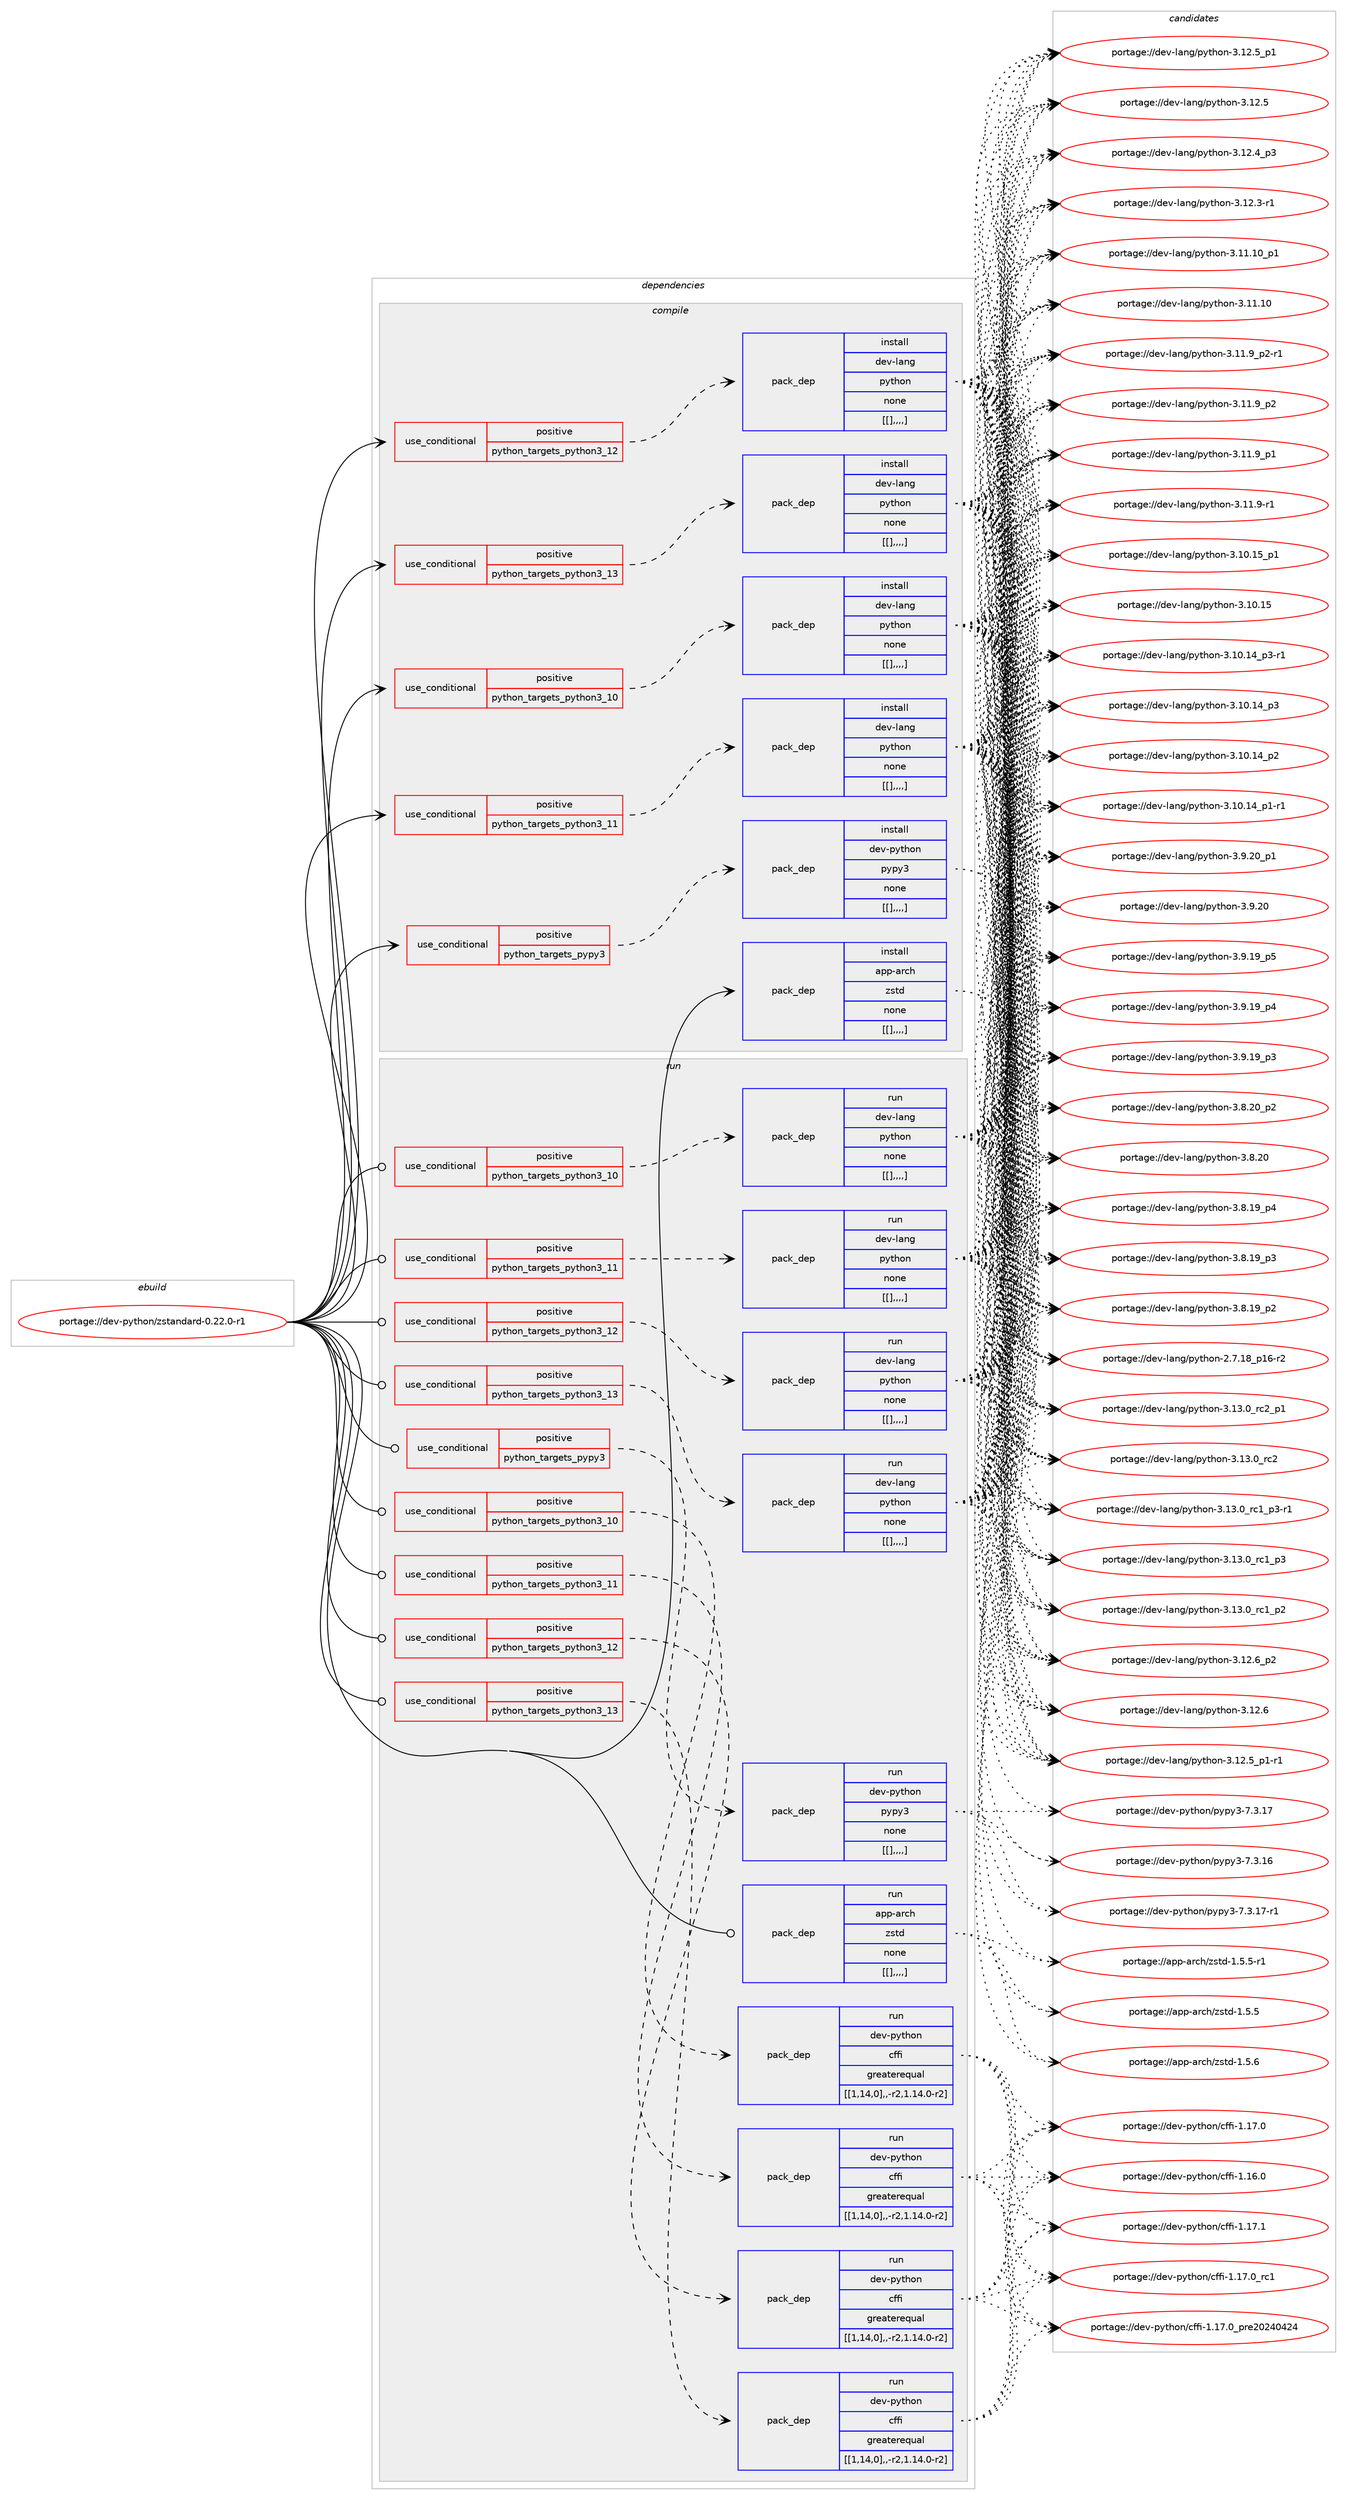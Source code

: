 digraph prolog {

# *************
# Graph options
# *************

newrank=true;
concentrate=true;
compound=true;
graph [rankdir=LR,fontname=Helvetica,fontsize=10,ranksep=1.5];#, ranksep=2.5, nodesep=0.2];
edge  [arrowhead=vee];
node  [fontname=Helvetica,fontsize=10];

# **********
# The ebuild
# **********

subgraph cluster_leftcol {
color=gray;
label=<<i>ebuild</i>>;
id [label="portage://dev-python/zstandard-0.22.0-r1", color=red, width=4, href="../dev-python/zstandard-0.22.0-r1.svg"];
}

# ****************
# The dependencies
# ****************

subgraph cluster_midcol {
color=gray;
label=<<i>dependencies</i>>;
subgraph cluster_compile {
fillcolor="#eeeeee";
style=filled;
label=<<i>compile</i>>;
subgraph cond43423 {
dependency171890 [label=<<TABLE BORDER="0" CELLBORDER="1" CELLSPACING="0" CELLPADDING="4"><TR><TD ROWSPAN="3" CELLPADDING="10">use_conditional</TD></TR><TR><TD>positive</TD></TR><TR><TD>python_targets_pypy3</TD></TR></TABLE>>, shape=none, color=red];
subgraph pack127204 {
dependency171891 [label=<<TABLE BORDER="0" CELLBORDER="1" CELLSPACING="0" CELLPADDING="4" WIDTH="220"><TR><TD ROWSPAN="6" CELLPADDING="30">pack_dep</TD></TR><TR><TD WIDTH="110">install</TD></TR><TR><TD>dev-python</TD></TR><TR><TD>pypy3</TD></TR><TR><TD>none</TD></TR><TR><TD>[[],,,,]</TD></TR></TABLE>>, shape=none, color=blue];
}
dependency171890:e -> dependency171891:w [weight=20,style="dashed",arrowhead="vee"];
}
id:e -> dependency171890:w [weight=20,style="solid",arrowhead="vee"];
subgraph cond43424 {
dependency171892 [label=<<TABLE BORDER="0" CELLBORDER="1" CELLSPACING="0" CELLPADDING="4"><TR><TD ROWSPAN="3" CELLPADDING="10">use_conditional</TD></TR><TR><TD>positive</TD></TR><TR><TD>python_targets_python3_10</TD></TR></TABLE>>, shape=none, color=red];
subgraph pack127205 {
dependency171893 [label=<<TABLE BORDER="0" CELLBORDER="1" CELLSPACING="0" CELLPADDING="4" WIDTH="220"><TR><TD ROWSPAN="6" CELLPADDING="30">pack_dep</TD></TR><TR><TD WIDTH="110">install</TD></TR><TR><TD>dev-lang</TD></TR><TR><TD>python</TD></TR><TR><TD>none</TD></TR><TR><TD>[[],,,,]</TD></TR></TABLE>>, shape=none, color=blue];
}
dependency171892:e -> dependency171893:w [weight=20,style="dashed",arrowhead="vee"];
}
id:e -> dependency171892:w [weight=20,style="solid",arrowhead="vee"];
subgraph cond43425 {
dependency171894 [label=<<TABLE BORDER="0" CELLBORDER="1" CELLSPACING="0" CELLPADDING="4"><TR><TD ROWSPAN="3" CELLPADDING="10">use_conditional</TD></TR><TR><TD>positive</TD></TR><TR><TD>python_targets_python3_11</TD></TR></TABLE>>, shape=none, color=red];
subgraph pack127206 {
dependency171895 [label=<<TABLE BORDER="0" CELLBORDER="1" CELLSPACING="0" CELLPADDING="4" WIDTH="220"><TR><TD ROWSPAN="6" CELLPADDING="30">pack_dep</TD></TR><TR><TD WIDTH="110">install</TD></TR><TR><TD>dev-lang</TD></TR><TR><TD>python</TD></TR><TR><TD>none</TD></TR><TR><TD>[[],,,,]</TD></TR></TABLE>>, shape=none, color=blue];
}
dependency171894:e -> dependency171895:w [weight=20,style="dashed",arrowhead="vee"];
}
id:e -> dependency171894:w [weight=20,style="solid",arrowhead="vee"];
subgraph cond43426 {
dependency171896 [label=<<TABLE BORDER="0" CELLBORDER="1" CELLSPACING="0" CELLPADDING="4"><TR><TD ROWSPAN="3" CELLPADDING="10">use_conditional</TD></TR><TR><TD>positive</TD></TR><TR><TD>python_targets_python3_12</TD></TR></TABLE>>, shape=none, color=red];
subgraph pack127207 {
dependency171897 [label=<<TABLE BORDER="0" CELLBORDER="1" CELLSPACING="0" CELLPADDING="4" WIDTH="220"><TR><TD ROWSPAN="6" CELLPADDING="30">pack_dep</TD></TR><TR><TD WIDTH="110">install</TD></TR><TR><TD>dev-lang</TD></TR><TR><TD>python</TD></TR><TR><TD>none</TD></TR><TR><TD>[[],,,,]</TD></TR></TABLE>>, shape=none, color=blue];
}
dependency171896:e -> dependency171897:w [weight=20,style="dashed",arrowhead="vee"];
}
id:e -> dependency171896:w [weight=20,style="solid",arrowhead="vee"];
subgraph cond43427 {
dependency171898 [label=<<TABLE BORDER="0" CELLBORDER="1" CELLSPACING="0" CELLPADDING="4"><TR><TD ROWSPAN="3" CELLPADDING="10">use_conditional</TD></TR><TR><TD>positive</TD></TR><TR><TD>python_targets_python3_13</TD></TR></TABLE>>, shape=none, color=red];
subgraph pack127208 {
dependency171899 [label=<<TABLE BORDER="0" CELLBORDER="1" CELLSPACING="0" CELLPADDING="4" WIDTH="220"><TR><TD ROWSPAN="6" CELLPADDING="30">pack_dep</TD></TR><TR><TD WIDTH="110">install</TD></TR><TR><TD>dev-lang</TD></TR><TR><TD>python</TD></TR><TR><TD>none</TD></TR><TR><TD>[[],,,,]</TD></TR></TABLE>>, shape=none, color=blue];
}
dependency171898:e -> dependency171899:w [weight=20,style="dashed",arrowhead="vee"];
}
id:e -> dependency171898:w [weight=20,style="solid",arrowhead="vee"];
subgraph pack127209 {
dependency171900 [label=<<TABLE BORDER="0" CELLBORDER="1" CELLSPACING="0" CELLPADDING="4" WIDTH="220"><TR><TD ROWSPAN="6" CELLPADDING="30">pack_dep</TD></TR><TR><TD WIDTH="110">install</TD></TR><TR><TD>app-arch</TD></TR><TR><TD>zstd</TD></TR><TR><TD>none</TD></TR><TR><TD>[[],,,,]</TD></TR></TABLE>>, shape=none, color=blue];
}
id:e -> dependency171900:w [weight=20,style="solid",arrowhead="vee"];
}
subgraph cluster_compileandrun {
fillcolor="#eeeeee";
style=filled;
label=<<i>compile and run</i>>;
}
subgraph cluster_run {
fillcolor="#eeeeee";
style=filled;
label=<<i>run</i>>;
subgraph cond43428 {
dependency171901 [label=<<TABLE BORDER="0" CELLBORDER="1" CELLSPACING="0" CELLPADDING="4"><TR><TD ROWSPAN="3" CELLPADDING="10">use_conditional</TD></TR><TR><TD>positive</TD></TR><TR><TD>python_targets_pypy3</TD></TR></TABLE>>, shape=none, color=red];
subgraph pack127210 {
dependency171902 [label=<<TABLE BORDER="0" CELLBORDER="1" CELLSPACING="0" CELLPADDING="4" WIDTH="220"><TR><TD ROWSPAN="6" CELLPADDING="30">pack_dep</TD></TR><TR><TD WIDTH="110">run</TD></TR><TR><TD>dev-python</TD></TR><TR><TD>pypy3</TD></TR><TR><TD>none</TD></TR><TR><TD>[[],,,,]</TD></TR></TABLE>>, shape=none, color=blue];
}
dependency171901:e -> dependency171902:w [weight=20,style="dashed",arrowhead="vee"];
}
id:e -> dependency171901:w [weight=20,style="solid",arrowhead="odot"];
subgraph cond43429 {
dependency171903 [label=<<TABLE BORDER="0" CELLBORDER="1" CELLSPACING="0" CELLPADDING="4"><TR><TD ROWSPAN="3" CELLPADDING="10">use_conditional</TD></TR><TR><TD>positive</TD></TR><TR><TD>python_targets_python3_10</TD></TR></TABLE>>, shape=none, color=red];
subgraph pack127211 {
dependency171904 [label=<<TABLE BORDER="0" CELLBORDER="1" CELLSPACING="0" CELLPADDING="4" WIDTH="220"><TR><TD ROWSPAN="6" CELLPADDING="30">pack_dep</TD></TR><TR><TD WIDTH="110">run</TD></TR><TR><TD>dev-lang</TD></TR><TR><TD>python</TD></TR><TR><TD>none</TD></TR><TR><TD>[[],,,,]</TD></TR></TABLE>>, shape=none, color=blue];
}
dependency171903:e -> dependency171904:w [weight=20,style="dashed",arrowhead="vee"];
}
id:e -> dependency171903:w [weight=20,style="solid",arrowhead="odot"];
subgraph cond43430 {
dependency171905 [label=<<TABLE BORDER="0" CELLBORDER="1" CELLSPACING="0" CELLPADDING="4"><TR><TD ROWSPAN="3" CELLPADDING="10">use_conditional</TD></TR><TR><TD>positive</TD></TR><TR><TD>python_targets_python3_10</TD></TR></TABLE>>, shape=none, color=red];
subgraph pack127212 {
dependency171906 [label=<<TABLE BORDER="0" CELLBORDER="1" CELLSPACING="0" CELLPADDING="4" WIDTH="220"><TR><TD ROWSPAN="6" CELLPADDING="30">pack_dep</TD></TR><TR><TD WIDTH="110">run</TD></TR><TR><TD>dev-python</TD></TR><TR><TD>cffi</TD></TR><TR><TD>greaterequal</TD></TR><TR><TD>[[1,14,0],,-r2,1.14.0-r2]</TD></TR></TABLE>>, shape=none, color=blue];
}
dependency171905:e -> dependency171906:w [weight=20,style="dashed",arrowhead="vee"];
}
id:e -> dependency171905:w [weight=20,style="solid",arrowhead="odot"];
subgraph cond43431 {
dependency171907 [label=<<TABLE BORDER="0" CELLBORDER="1" CELLSPACING="0" CELLPADDING="4"><TR><TD ROWSPAN="3" CELLPADDING="10">use_conditional</TD></TR><TR><TD>positive</TD></TR><TR><TD>python_targets_python3_11</TD></TR></TABLE>>, shape=none, color=red];
subgraph pack127213 {
dependency171908 [label=<<TABLE BORDER="0" CELLBORDER="1" CELLSPACING="0" CELLPADDING="4" WIDTH="220"><TR><TD ROWSPAN="6" CELLPADDING="30">pack_dep</TD></TR><TR><TD WIDTH="110">run</TD></TR><TR><TD>dev-lang</TD></TR><TR><TD>python</TD></TR><TR><TD>none</TD></TR><TR><TD>[[],,,,]</TD></TR></TABLE>>, shape=none, color=blue];
}
dependency171907:e -> dependency171908:w [weight=20,style="dashed",arrowhead="vee"];
}
id:e -> dependency171907:w [weight=20,style="solid",arrowhead="odot"];
subgraph cond43432 {
dependency171909 [label=<<TABLE BORDER="0" CELLBORDER="1" CELLSPACING="0" CELLPADDING="4"><TR><TD ROWSPAN="3" CELLPADDING="10">use_conditional</TD></TR><TR><TD>positive</TD></TR><TR><TD>python_targets_python3_11</TD></TR></TABLE>>, shape=none, color=red];
subgraph pack127214 {
dependency171910 [label=<<TABLE BORDER="0" CELLBORDER="1" CELLSPACING="0" CELLPADDING="4" WIDTH="220"><TR><TD ROWSPAN="6" CELLPADDING="30">pack_dep</TD></TR><TR><TD WIDTH="110">run</TD></TR><TR><TD>dev-python</TD></TR><TR><TD>cffi</TD></TR><TR><TD>greaterequal</TD></TR><TR><TD>[[1,14,0],,-r2,1.14.0-r2]</TD></TR></TABLE>>, shape=none, color=blue];
}
dependency171909:e -> dependency171910:w [weight=20,style="dashed",arrowhead="vee"];
}
id:e -> dependency171909:w [weight=20,style="solid",arrowhead="odot"];
subgraph cond43433 {
dependency171911 [label=<<TABLE BORDER="0" CELLBORDER="1" CELLSPACING="0" CELLPADDING="4"><TR><TD ROWSPAN="3" CELLPADDING="10">use_conditional</TD></TR><TR><TD>positive</TD></TR><TR><TD>python_targets_python3_12</TD></TR></TABLE>>, shape=none, color=red];
subgraph pack127215 {
dependency171912 [label=<<TABLE BORDER="0" CELLBORDER="1" CELLSPACING="0" CELLPADDING="4" WIDTH="220"><TR><TD ROWSPAN="6" CELLPADDING="30">pack_dep</TD></TR><TR><TD WIDTH="110">run</TD></TR><TR><TD>dev-lang</TD></TR><TR><TD>python</TD></TR><TR><TD>none</TD></TR><TR><TD>[[],,,,]</TD></TR></TABLE>>, shape=none, color=blue];
}
dependency171911:e -> dependency171912:w [weight=20,style="dashed",arrowhead="vee"];
}
id:e -> dependency171911:w [weight=20,style="solid",arrowhead="odot"];
subgraph cond43434 {
dependency171913 [label=<<TABLE BORDER="0" CELLBORDER="1" CELLSPACING="0" CELLPADDING="4"><TR><TD ROWSPAN="3" CELLPADDING="10">use_conditional</TD></TR><TR><TD>positive</TD></TR><TR><TD>python_targets_python3_12</TD></TR></TABLE>>, shape=none, color=red];
subgraph pack127216 {
dependency171914 [label=<<TABLE BORDER="0" CELLBORDER="1" CELLSPACING="0" CELLPADDING="4" WIDTH="220"><TR><TD ROWSPAN="6" CELLPADDING="30">pack_dep</TD></TR><TR><TD WIDTH="110">run</TD></TR><TR><TD>dev-python</TD></TR><TR><TD>cffi</TD></TR><TR><TD>greaterequal</TD></TR><TR><TD>[[1,14,0],,-r2,1.14.0-r2]</TD></TR></TABLE>>, shape=none, color=blue];
}
dependency171913:e -> dependency171914:w [weight=20,style="dashed",arrowhead="vee"];
}
id:e -> dependency171913:w [weight=20,style="solid",arrowhead="odot"];
subgraph cond43435 {
dependency171915 [label=<<TABLE BORDER="0" CELLBORDER="1" CELLSPACING="0" CELLPADDING="4"><TR><TD ROWSPAN="3" CELLPADDING="10">use_conditional</TD></TR><TR><TD>positive</TD></TR><TR><TD>python_targets_python3_13</TD></TR></TABLE>>, shape=none, color=red];
subgraph pack127217 {
dependency171916 [label=<<TABLE BORDER="0" CELLBORDER="1" CELLSPACING="0" CELLPADDING="4" WIDTH="220"><TR><TD ROWSPAN="6" CELLPADDING="30">pack_dep</TD></TR><TR><TD WIDTH="110">run</TD></TR><TR><TD>dev-lang</TD></TR><TR><TD>python</TD></TR><TR><TD>none</TD></TR><TR><TD>[[],,,,]</TD></TR></TABLE>>, shape=none, color=blue];
}
dependency171915:e -> dependency171916:w [weight=20,style="dashed",arrowhead="vee"];
}
id:e -> dependency171915:w [weight=20,style="solid",arrowhead="odot"];
subgraph cond43436 {
dependency171917 [label=<<TABLE BORDER="0" CELLBORDER="1" CELLSPACING="0" CELLPADDING="4"><TR><TD ROWSPAN="3" CELLPADDING="10">use_conditional</TD></TR><TR><TD>positive</TD></TR><TR><TD>python_targets_python3_13</TD></TR></TABLE>>, shape=none, color=red];
subgraph pack127218 {
dependency171918 [label=<<TABLE BORDER="0" CELLBORDER="1" CELLSPACING="0" CELLPADDING="4" WIDTH="220"><TR><TD ROWSPAN="6" CELLPADDING="30">pack_dep</TD></TR><TR><TD WIDTH="110">run</TD></TR><TR><TD>dev-python</TD></TR><TR><TD>cffi</TD></TR><TR><TD>greaterequal</TD></TR><TR><TD>[[1,14,0],,-r2,1.14.0-r2]</TD></TR></TABLE>>, shape=none, color=blue];
}
dependency171917:e -> dependency171918:w [weight=20,style="dashed",arrowhead="vee"];
}
id:e -> dependency171917:w [weight=20,style="solid",arrowhead="odot"];
subgraph pack127219 {
dependency171919 [label=<<TABLE BORDER="0" CELLBORDER="1" CELLSPACING="0" CELLPADDING="4" WIDTH="220"><TR><TD ROWSPAN="6" CELLPADDING="30">pack_dep</TD></TR><TR><TD WIDTH="110">run</TD></TR><TR><TD>app-arch</TD></TR><TR><TD>zstd</TD></TR><TR><TD>none</TD></TR><TR><TD>[[],,,,]</TD></TR></TABLE>>, shape=none, color=blue];
}
id:e -> dependency171919:w [weight=20,style="solid",arrowhead="odot"];
}
}

# **************
# The candidates
# **************

subgraph cluster_choices {
rank=same;
color=gray;
label=<<i>candidates</i>>;

subgraph choice127204 {
color=black;
nodesep=1;
choice100101118451121211161041111104711212111212151455546514649554511449 [label="portage://dev-python/pypy3-7.3.17-r1", color=red, width=4,href="../dev-python/pypy3-7.3.17-r1.svg"];
choice10010111845112121116104111110471121211121215145554651464955 [label="portage://dev-python/pypy3-7.3.17", color=red, width=4,href="../dev-python/pypy3-7.3.17.svg"];
choice10010111845112121116104111110471121211121215145554651464954 [label="portage://dev-python/pypy3-7.3.16", color=red, width=4,href="../dev-python/pypy3-7.3.16.svg"];
dependency171891:e -> choice100101118451121211161041111104711212111212151455546514649554511449:w [style=dotted,weight="100"];
dependency171891:e -> choice10010111845112121116104111110471121211121215145554651464955:w [style=dotted,weight="100"];
dependency171891:e -> choice10010111845112121116104111110471121211121215145554651464954:w [style=dotted,weight="100"];
}
subgraph choice127205 {
color=black;
nodesep=1;
choice100101118451089711010347112121116104111110455146495146489511499509511249 [label="portage://dev-lang/python-3.13.0_rc2_p1", color=red, width=4,href="../dev-lang/python-3.13.0_rc2_p1.svg"];
choice10010111845108971101034711212111610411111045514649514648951149950 [label="portage://dev-lang/python-3.13.0_rc2", color=red, width=4,href="../dev-lang/python-3.13.0_rc2.svg"];
choice1001011184510897110103471121211161041111104551464951464895114994995112514511449 [label="portage://dev-lang/python-3.13.0_rc1_p3-r1", color=red, width=4,href="../dev-lang/python-3.13.0_rc1_p3-r1.svg"];
choice100101118451089711010347112121116104111110455146495146489511499499511251 [label="portage://dev-lang/python-3.13.0_rc1_p3", color=red, width=4,href="../dev-lang/python-3.13.0_rc1_p3.svg"];
choice100101118451089711010347112121116104111110455146495146489511499499511250 [label="portage://dev-lang/python-3.13.0_rc1_p2", color=red, width=4,href="../dev-lang/python-3.13.0_rc1_p2.svg"];
choice100101118451089711010347112121116104111110455146495046549511250 [label="portage://dev-lang/python-3.12.6_p2", color=red, width=4,href="../dev-lang/python-3.12.6_p2.svg"];
choice10010111845108971101034711212111610411111045514649504654 [label="portage://dev-lang/python-3.12.6", color=red, width=4,href="../dev-lang/python-3.12.6.svg"];
choice1001011184510897110103471121211161041111104551464950465395112494511449 [label="portage://dev-lang/python-3.12.5_p1-r1", color=red, width=4,href="../dev-lang/python-3.12.5_p1-r1.svg"];
choice100101118451089711010347112121116104111110455146495046539511249 [label="portage://dev-lang/python-3.12.5_p1", color=red, width=4,href="../dev-lang/python-3.12.5_p1.svg"];
choice10010111845108971101034711212111610411111045514649504653 [label="portage://dev-lang/python-3.12.5", color=red, width=4,href="../dev-lang/python-3.12.5.svg"];
choice100101118451089711010347112121116104111110455146495046529511251 [label="portage://dev-lang/python-3.12.4_p3", color=red, width=4,href="../dev-lang/python-3.12.4_p3.svg"];
choice100101118451089711010347112121116104111110455146495046514511449 [label="portage://dev-lang/python-3.12.3-r1", color=red, width=4,href="../dev-lang/python-3.12.3-r1.svg"];
choice10010111845108971101034711212111610411111045514649494649489511249 [label="portage://dev-lang/python-3.11.10_p1", color=red, width=4,href="../dev-lang/python-3.11.10_p1.svg"];
choice1001011184510897110103471121211161041111104551464949464948 [label="portage://dev-lang/python-3.11.10", color=red, width=4,href="../dev-lang/python-3.11.10.svg"];
choice1001011184510897110103471121211161041111104551464949465795112504511449 [label="portage://dev-lang/python-3.11.9_p2-r1", color=red, width=4,href="../dev-lang/python-3.11.9_p2-r1.svg"];
choice100101118451089711010347112121116104111110455146494946579511250 [label="portage://dev-lang/python-3.11.9_p2", color=red, width=4,href="../dev-lang/python-3.11.9_p2.svg"];
choice100101118451089711010347112121116104111110455146494946579511249 [label="portage://dev-lang/python-3.11.9_p1", color=red, width=4,href="../dev-lang/python-3.11.9_p1.svg"];
choice100101118451089711010347112121116104111110455146494946574511449 [label="portage://dev-lang/python-3.11.9-r1", color=red, width=4,href="../dev-lang/python-3.11.9-r1.svg"];
choice10010111845108971101034711212111610411111045514649484649539511249 [label="portage://dev-lang/python-3.10.15_p1", color=red, width=4,href="../dev-lang/python-3.10.15_p1.svg"];
choice1001011184510897110103471121211161041111104551464948464953 [label="portage://dev-lang/python-3.10.15", color=red, width=4,href="../dev-lang/python-3.10.15.svg"];
choice100101118451089711010347112121116104111110455146494846495295112514511449 [label="portage://dev-lang/python-3.10.14_p3-r1", color=red, width=4,href="../dev-lang/python-3.10.14_p3-r1.svg"];
choice10010111845108971101034711212111610411111045514649484649529511251 [label="portage://dev-lang/python-3.10.14_p3", color=red, width=4,href="../dev-lang/python-3.10.14_p3.svg"];
choice10010111845108971101034711212111610411111045514649484649529511250 [label="portage://dev-lang/python-3.10.14_p2", color=red, width=4,href="../dev-lang/python-3.10.14_p2.svg"];
choice100101118451089711010347112121116104111110455146494846495295112494511449 [label="portage://dev-lang/python-3.10.14_p1-r1", color=red, width=4,href="../dev-lang/python-3.10.14_p1-r1.svg"];
choice100101118451089711010347112121116104111110455146574650489511249 [label="portage://dev-lang/python-3.9.20_p1", color=red, width=4,href="../dev-lang/python-3.9.20_p1.svg"];
choice10010111845108971101034711212111610411111045514657465048 [label="portage://dev-lang/python-3.9.20", color=red, width=4,href="../dev-lang/python-3.9.20.svg"];
choice100101118451089711010347112121116104111110455146574649579511253 [label="portage://dev-lang/python-3.9.19_p5", color=red, width=4,href="../dev-lang/python-3.9.19_p5.svg"];
choice100101118451089711010347112121116104111110455146574649579511252 [label="portage://dev-lang/python-3.9.19_p4", color=red, width=4,href="../dev-lang/python-3.9.19_p4.svg"];
choice100101118451089711010347112121116104111110455146574649579511251 [label="portage://dev-lang/python-3.9.19_p3", color=red, width=4,href="../dev-lang/python-3.9.19_p3.svg"];
choice100101118451089711010347112121116104111110455146564650489511250 [label="portage://dev-lang/python-3.8.20_p2", color=red, width=4,href="../dev-lang/python-3.8.20_p2.svg"];
choice10010111845108971101034711212111610411111045514656465048 [label="portage://dev-lang/python-3.8.20", color=red, width=4,href="../dev-lang/python-3.8.20.svg"];
choice100101118451089711010347112121116104111110455146564649579511252 [label="portage://dev-lang/python-3.8.19_p4", color=red, width=4,href="../dev-lang/python-3.8.19_p4.svg"];
choice100101118451089711010347112121116104111110455146564649579511251 [label="portage://dev-lang/python-3.8.19_p3", color=red, width=4,href="../dev-lang/python-3.8.19_p3.svg"];
choice100101118451089711010347112121116104111110455146564649579511250 [label="portage://dev-lang/python-3.8.19_p2", color=red, width=4,href="../dev-lang/python-3.8.19_p2.svg"];
choice100101118451089711010347112121116104111110455046554649569511249544511450 [label="portage://dev-lang/python-2.7.18_p16-r2", color=red, width=4,href="../dev-lang/python-2.7.18_p16-r2.svg"];
dependency171893:e -> choice100101118451089711010347112121116104111110455146495146489511499509511249:w [style=dotted,weight="100"];
dependency171893:e -> choice10010111845108971101034711212111610411111045514649514648951149950:w [style=dotted,weight="100"];
dependency171893:e -> choice1001011184510897110103471121211161041111104551464951464895114994995112514511449:w [style=dotted,weight="100"];
dependency171893:e -> choice100101118451089711010347112121116104111110455146495146489511499499511251:w [style=dotted,weight="100"];
dependency171893:e -> choice100101118451089711010347112121116104111110455146495146489511499499511250:w [style=dotted,weight="100"];
dependency171893:e -> choice100101118451089711010347112121116104111110455146495046549511250:w [style=dotted,weight="100"];
dependency171893:e -> choice10010111845108971101034711212111610411111045514649504654:w [style=dotted,weight="100"];
dependency171893:e -> choice1001011184510897110103471121211161041111104551464950465395112494511449:w [style=dotted,weight="100"];
dependency171893:e -> choice100101118451089711010347112121116104111110455146495046539511249:w [style=dotted,weight="100"];
dependency171893:e -> choice10010111845108971101034711212111610411111045514649504653:w [style=dotted,weight="100"];
dependency171893:e -> choice100101118451089711010347112121116104111110455146495046529511251:w [style=dotted,weight="100"];
dependency171893:e -> choice100101118451089711010347112121116104111110455146495046514511449:w [style=dotted,weight="100"];
dependency171893:e -> choice10010111845108971101034711212111610411111045514649494649489511249:w [style=dotted,weight="100"];
dependency171893:e -> choice1001011184510897110103471121211161041111104551464949464948:w [style=dotted,weight="100"];
dependency171893:e -> choice1001011184510897110103471121211161041111104551464949465795112504511449:w [style=dotted,weight="100"];
dependency171893:e -> choice100101118451089711010347112121116104111110455146494946579511250:w [style=dotted,weight="100"];
dependency171893:e -> choice100101118451089711010347112121116104111110455146494946579511249:w [style=dotted,weight="100"];
dependency171893:e -> choice100101118451089711010347112121116104111110455146494946574511449:w [style=dotted,weight="100"];
dependency171893:e -> choice10010111845108971101034711212111610411111045514649484649539511249:w [style=dotted,weight="100"];
dependency171893:e -> choice1001011184510897110103471121211161041111104551464948464953:w [style=dotted,weight="100"];
dependency171893:e -> choice100101118451089711010347112121116104111110455146494846495295112514511449:w [style=dotted,weight="100"];
dependency171893:e -> choice10010111845108971101034711212111610411111045514649484649529511251:w [style=dotted,weight="100"];
dependency171893:e -> choice10010111845108971101034711212111610411111045514649484649529511250:w [style=dotted,weight="100"];
dependency171893:e -> choice100101118451089711010347112121116104111110455146494846495295112494511449:w [style=dotted,weight="100"];
dependency171893:e -> choice100101118451089711010347112121116104111110455146574650489511249:w [style=dotted,weight="100"];
dependency171893:e -> choice10010111845108971101034711212111610411111045514657465048:w [style=dotted,weight="100"];
dependency171893:e -> choice100101118451089711010347112121116104111110455146574649579511253:w [style=dotted,weight="100"];
dependency171893:e -> choice100101118451089711010347112121116104111110455146574649579511252:w [style=dotted,weight="100"];
dependency171893:e -> choice100101118451089711010347112121116104111110455146574649579511251:w [style=dotted,weight="100"];
dependency171893:e -> choice100101118451089711010347112121116104111110455146564650489511250:w [style=dotted,weight="100"];
dependency171893:e -> choice10010111845108971101034711212111610411111045514656465048:w [style=dotted,weight="100"];
dependency171893:e -> choice100101118451089711010347112121116104111110455146564649579511252:w [style=dotted,weight="100"];
dependency171893:e -> choice100101118451089711010347112121116104111110455146564649579511251:w [style=dotted,weight="100"];
dependency171893:e -> choice100101118451089711010347112121116104111110455146564649579511250:w [style=dotted,weight="100"];
dependency171893:e -> choice100101118451089711010347112121116104111110455046554649569511249544511450:w [style=dotted,weight="100"];
}
subgraph choice127206 {
color=black;
nodesep=1;
choice100101118451089711010347112121116104111110455146495146489511499509511249 [label="portage://dev-lang/python-3.13.0_rc2_p1", color=red, width=4,href="../dev-lang/python-3.13.0_rc2_p1.svg"];
choice10010111845108971101034711212111610411111045514649514648951149950 [label="portage://dev-lang/python-3.13.0_rc2", color=red, width=4,href="../dev-lang/python-3.13.0_rc2.svg"];
choice1001011184510897110103471121211161041111104551464951464895114994995112514511449 [label="portage://dev-lang/python-3.13.0_rc1_p3-r1", color=red, width=4,href="../dev-lang/python-3.13.0_rc1_p3-r1.svg"];
choice100101118451089711010347112121116104111110455146495146489511499499511251 [label="portage://dev-lang/python-3.13.0_rc1_p3", color=red, width=4,href="../dev-lang/python-3.13.0_rc1_p3.svg"];
choice100101118451089711010347112121116104111110455146495146489511499499511250 [label="portage://dev-lang/python-3.13.0_rc1_p2", color=red, width=4,href="../dev-lang/python-3.13.0_rc1_p2.svg"];
choice100101118451089711010347112121116104111110455146495046549511250 [label="portage://dev-lang/python-3.12.6_p2", color=red, width=4,href="../dev-lang/python-3.12.6_p2.svg"];
choice10010111845108971101034711212111610411111045514649504654 [label="portage://dev-lang/python-3.12.6", color=red, width=4,href="../dev-lang/python-3.12.6.svg"];
choice1001011184510897110103471121211161041111104551464950465395112494511449 [label="portage://dev-lang/python-3.12.5_p1-r1", color=red, width=4,href="../dev-lang/python-3.12.5_p1-r1.svg"];
choice100101118451089711010347112121116104111110455146495046539511249 [label="portage://dev-lang/python-3.12.5_p1", color=red, width=4,href="../dev-lang/python-3.12.5_p1.svg"];
choice10010111845108971101034711212111610411111045514649504653 [label="portage://dev-lang/python-3.12.5", color=red, width=4,href="../dev-lang/python-3.12.5.svg"];
choice100101118451089711010347112121116104111110455146495046529511251 [label="portage://dev-lang/python-3.12.4_p3", color=red, width=4,href="../dev-lang/python-3.12.4_p3.svg"];
choice100101118451089711010347112121116104111110455146495046514511449 [label="portage://dev-lang/python-3.12.3-r1", color=red, width=4,href="../dev-lang/python-3.12.3-r1.svg"];
choice10010111845108971101034711212111610411111045514649494649489511249 [label="portage://dev-lang/python-3.11.10_p1", color=red, width=4,href="../dev-lang/python-3.11.10_p1.svg"];
choice1001011184510897110103471121211161041111104551464949464948 [label="portage://dev-lang/python-3.11.10", color=red, width=4,href="../dev-lang/python-3.11.10.svg"];
choice1001011184510897110103471121211161041111104551464949465795112504511449 [label="portage://dev-lang/python-3.11.9_p2-r1", color=red, width=4,href="../dev-lang/python-3.11.9_p2-r1.svg"];
choice100101118451089711010347112121116104111110455146494946579511250 [label="portage://dev-lang/python-3.11.9_p2", color=red, width=4,href="../dev-lang/python-3.11.9_p2.svg"];
choice100101118451089711010347112121116104111110455146494946579511249 [label="portage://dev-lang/python-3.11.9_p1", color=red, width=4,href="../dev-lang/python-3.11.9_p1.svg"];
choice100101118451089711010347112121116104111110455146494946574511449 [label="portage://dev-lang/python-3.11.9-r1", color=red, width=4,href="../dev-lang/python-3.11.9-r1.svg"];
choice10010111845108971101034711212111610411111045514649484649539511249 [label="portage://dev-lang/python-3.10.15_p1", color=red, width=4,href="../dev-lang/python-3.10.15_p1.svg"];
choice1001011184510897110103471121211161041111104551464948464953 [label="portage://dev-lang/python-3.10.15", color=red, width=4,href="../dev-lang/python-3.10.15.svg"];
choice100101118451089711010347112121116104111110455146494846495295112514511449 [label="portage://dev-lang/python-3.10.14_p3-r1", color=red, width=4,href="../dev-lang/python-3.10.14_p3-r1.svg"];
choice10010111845108971101034711212111610411111045514649484649529511251 [label="portage://dev-lang/python-3.10.14_p3", color=red, width=4,href="../dev-lang/python-3.10.14_p3.svg"];
choice10010111845108971101034711212111610411111045514649484649529511250 [label="portage://dev-lang/python-3.10.14_p2", color=red, width=4,href="../dev-lang/python-3.10.14_p2.svg"];
choice100101118451089711010347112121116104111110455146494846495295112494511449 [label="portage://dev-lang/python-3.10.14_p1-r1", color=red, width=4,href="../dev-lang/python-3.10.14_p1-r1.svg"];
choice100101118451089711010347112121116104111110455146574650489511249 [label="portage://dev-lang/python-3.9.20_p1", color=red, width=4,href="../dev-lang/python-3.9.20_p1.svg"];
choice10010111845108971101034711212111610411111045514657465048 [label="portage://dev-lang/python-3.9.20", color=red, width=4,href="../dev-lang/python-3.9.20.svg"];
choice100101118451089711010347112121116104111110455146574649579511253 [label="portage://dev-lang/python-3.9.19_p5", color=red, width=4,href="../dev-lang/python-3.9.19_p5.svg"];
choice100101118451089711010347112121116104111110455146574649579511252 [label="portage://dev-lang/python-3.9.19_p4", color=red, width=4,href="../dev-lang/python-3.9.19_p4.svg"];
choice100101118451089711010347112121116104111110455146574649579511251 [label="portage://dev-lang/python-3.9.19_p3", color=red, width=4,href="../dev-lang/python-3.9.19_p3.svg"];
choice100101118451089711010347112121116104111110455146564650489511250 [label="portage://dev-lang/python-3.8.20_p2", color=red, width=4,href="../dev-lang/python-3.8.20_p2.svg"];
choice10010111845108971101034711212111610411111045514656465048 [label="portage://dev-lang/python-3.8.20", color=red, width=4,href="../dev-lang/python-3.8.20.svg"];
choice100101118451089711010347112121116104111110455146564649579511252 [label="portage://dev-lang/python-3.8.19_p4", color=red, width=4,href="../dev-lang/python-3.8.19_p4.svg"];
choice100101118451089711010347112121116104111110455146564649579511251 [label="portage://dev-lang/python-3.8.19_p3", color=red, width=4,href="../dev-lang/python-3.8.19_p3.svg"];
choice100101118451089711010347112121116104111110455146564649579511250 [label="portage://dev-lang/python-3.8.19_p2", color=red, width=4,href="../dev-lang/python-3.8.19_p2.svg"];
choice100101118451089711010347112121116104111110455046554649569511249544511450 [label="portage://dev-lang/python-2.7.18_p16-r2", color=red, width=4,href="../dev-lang/python-2.7.18_p16-r2.svg"];
dependency171895:e -> choice100101118451089711010347112121116104111110455146495146489511499509511249:w [style=dotted,weight="100"];
dependency171895:e -> choice10010111845108971101034711212111610411111045514649514648951149950:w [style=dotted,weight="100"];
dependency171895:e -> choice1001011184510897110103471121211161041111104551464951464895114994995112514511449:w [style=dotted,weight="100"];
dependency171895:e -> choice100101118451089711010347112121116104111110455146495146489511499499511251:w [style=dotted,weight="100"];
dependency171895:e -> choice100101118451089711010347112121116104111110455146495146489511499499511250:w [style=dotted,weight="100"];
dependency171895:e -> choice100101118451089711010347112121116104111110455146495046549511250:w [style=dotted,weight="100"];
dependency171895:e -> choice10010111845108971101034711212111610411111045514649504654:w [style=dotted,weight="100"];
dependency171895:e -> choice1001011184510897110103471121211161041111104551464950465395112494511449:w [style=dotted,weight="100"];
dependency171895:e -> choice100101118451089711010347112121116104111110455146495046539511249:w [style=dotted,weight="100"];
dependency171895:e -> choice10010111845108971101034711212111610411111045514649504653:w [style=dotted,weight="100"];
dependency171895:e -> choice100101118451089711010347112121116104111110455146495046529511251:w [style=dotted,weight="100"];
dependency171895:e -> choice100101118451089711010347112121116104111110455146495046514511449:w [style=dotted,weight="100"];
dependency171895:e -> choice10010111845108971101034711212111610411111045514649494649489511249:w [style=dotted,weight="100"];
dependency171895:e -> choice1001011184510897110103471121211161041111104551464949464948:w [style=dotted,weight="100"];
dependency171895:e -> choice1001011184510897110103471121211161041111104551464949465795112504511449:w [style=dotted,weight="100"];
dependency171895:e -> choice100101118451089711010347112121116104111110455146494946579511250:w [style=dotted,weight="100"];
dependency171895:e -> choice100101118451089711010347112121116104111110455146494946579511249:w [style=dotted,weight="100"];
dependency171895:e -> choice100101118451089711010347112121116104111110455146494946574511449:w [style=dotted,weight="100"];
dependency171895:e -> choice10010111845108971101034711212111610411111045514649484649539511249:w [style=dotted,weight="100"];
dependency171895:e -> choice1001011184510897110103471121211161041111104551464948464953:w [style=dotted,weight="100"];
dependency171895:e -> choice100101118451089711010347112121116104111110455146494846495295112514511449:w [style=dotted,weight="100"];
dependency171895:e -> choice10010111845108971101034711212111610411111045514649484649529511251:w [style=dotted,weight="100"];
dependency171895:e -> choice10010111845108971101034711212111610411111045514649484649529511250:w [style=dotted,weight="100"];
dependency171895:e -> choice100101118451089711010347112121116104111110455146494846495295112494511449:w [style=dotted,weight="100"];
dependency171895:e -> choice100101118451089711010347112121116104111110455146574650489511249:w [style=dotted,weight="100"];
dependency171895:e -> choice10010111845108971101034711212111610411111045514657465048:w [style=dotted,weight="100"];
dependency171895:e -> choice100101118451089711010347112121116104111110455146574649579511253:w [style=dotted,weight="100"];
dependency171895:e -> choice100101118451089711010347112121116104111110455146574649579511252:w [style=dotted,weight="100"];
dependency171895:e -> choice100101118451089711010347112121116104111110455146574649579511251:w [style=dotted,weight="100"];
dependency171895:e -> choice100101118451089711010347112121116104111110455146564650489511250:w [style=dotted,weight="100"];
dependency171895:e -> choice10010111845108971101034711212111610411111045514656465048:w [style=dotted,weight="100"];
dependency171895:e -> choice100101118451089711010347112121116104111110455146564649579511252:w [style=dotted,weight="100"];
dependency171895:e -> choice100101118451089711010347112121116104111110455146564649579511251:w [style=dotted,weight="100"];
dependency171895:e -> choice100101118451089711010347112121116104111110455146564649579511250:w [style=dotted,weight="100"];
dependency171895:e -> choice100101118451089711010347112121116104111110455046554649569511249544511450:w [style=dotted,weight="100"];
}
subgraph choice127207 {
color=black;
nodesep=1;
choice100101118451089711010347112121116104111110455146495146489511499509511249 [label="portage://dev-lang/python-3.13.0_rc2_p1", color=red, width=4,href="../dev-lang/python-3.13.0_rc2_p1.svg"];
choice10010111845108971101034711212111610411111045514649514648951149950 [label="portage://dev-lang/python-3.13.0_rc2", color=red, width=4,href="../dev-lang/python-3.13.0_rc2.svg"];
choice1001011184510897110103471121211161041111104551464951464895114994995112514511449 [label="portage://dev-lang/python-3.13.0_rc1_p3-r1", color=red, width=4,href="../dev-lang/python-3.13.0_rc1_p3-r1.svg"];
choice100101118451089711010347112121116104111110455146495146489511499499511251 [label="portage://dev-lang/python-3.13.0_rc1_p3", color=red, width=4,href="../dev-lang/python-3.13.0_rc1_p3.svg"];
choice100101118451089711010347112121116104111110455146495146489511499499511250 [label="portage://dev-lang/python-3.13.0_rc1_p2", color=red, width=4,href="../dev-lang/python-3.13.0_rc1_p2.svg"];
choice100101118451089711010347112121116104111110455146495046549511250 [label="portage://dev-lang/python-3.12.6_p2", color=red, width=4,href="../dev-lang/python-3.12.6_p2.svg"];
choice10010111845108971101034711212111610411111045514649504654 [label="portage://dev-lang/python-3.12.6", color=red, width=4,href="../dev-lang/python-3.12.6.svg"];
choice1001011184510897110103471121211161041111104551464950465395112494511449 [label="portage://dev-lang/python-3.12.5_p1-r1", color=red, width=4,href="../dev-lang/python-3.12.5_p1-r1.svg"];
choice100101118451089711010347112121116104111110455146495046539511249 [label="portage://dev-lang/python-3.12.5_p1", color=red, width=4,href="../dev-lang/python-3.12.5_p1.svg"];
choice10010111845108971101034711212111610411111045514649504653 [label="portage://dev-lang/python-3.12.5", color=red, width=4,href="../dev-lang/python-3.12.5.svg"];
choice100101118451089711010347112121116104111110455146495046529511251 [label="portage://dev-lang/python-3.12.4_p3", color=red, width=4,href="../dev-lang/python-3.12.4_p3.svg"];
choice100101118451089711010347112121116104111110455146495046514511449 [label="portage://dev-lang/python-3.12.3-r1", color=red, width=4,href="../dev-lang/python-3.12.3-r1.svg"];
choice10010111845108971101034711212111610411111045514649494649489511249 [label="portage://dev-lang/python-3.11.10_p1", color=red, width=4,href="../dev-lang/python-3.11.10_p1.svg"];
choice1001011184510897110103471121211161041111104551464949464948 [label="portage://dev-lang/python-3.11.10", color=red, width=4,href="../dev-lang/python-3.11.10.svg"];
choice1001011184510897110103471121211161041111104551464949465795112504511449 [label="portage://dev-lang/python-3.11.9_p2-r1", color=red, width=4,href="../dev-lang/python-3.11.9_p2-r1.svg"];
choice100101118451089711010347112121116104111110455146494946579511250 [label="portage://dev-lang/python-3.11.9_p2", color=red, width=4,href="../dev-lang/python-3.11.9_p2.svg"];
choice100101118451089711010347112121116104111110455146494946579511249 [label="portage://dev-lang/python-3.11.9_p1", color=red, width=4,href="../dev-lang/python-3.11.9_p1.svg"];
choice100101118451089711010347112121116104111110455146494946574511449 [label="portage://dev-lang/python-3.11.9-r1", color=red, width=4,href="../dev-lang/python-3.11.9-r1.svg"];
choice10010111845108971101034711212111610411111045514649484649539511249 [label="portage://dev-lang/python-3.10.15_p1", color=red, width=4,href="../dev-lang/python-3.10.15_p1.svg"];
choice1001011184510897110103471121211161041111104551464948464953 [label="portage://dev-lang/python-3.10.15", color=red, width=4,href="../dev-lang/python-3.10.15.svg"];
choice100101118451089711010347112121116104111110455146494846495295112514511449 [label="portage://dev-lang/python-3.10.14_p3-r1", color=red, width=4,href="../dev-lang/python-3.10.14_p3-r1.svg"];
choice10010111845108971101034711212111610411111045514649484649529511251 [label="portage://dev-lang/python-3.10.14_p3", color=red, width=4,href="../dev-lang/python-3.10.14_p3.svg"];
choice10010111845108971101034711212111610411111045514649484649529511250 [label="portage://dev-lang/python-3.10.14_p2", color=red, width=4,href="../dev-lang/python-3.10.14_p2.svg"];
choice100101118451089711010347112121116104111110455146494846495295112494511449 [label="portage://dev-lang/python-3.10.14_p1-r1", color=red, width=4,href="../dev-lang/python-3.10.14_p1-r1.svg"];
choice100101118451089711010347112121116104111110455146574650489511249 [label="portage://dev-lang/python-3.9.20_p1", color=red, width=4,href="../dev-lang/python-3.9.20_p1.svg"];
choice10010111845108971101034711212111610411111045514657465048 [label="portage://dev-lang/python-3.9.20", color=red, width=4,href="../dev-lang/python-3.9.20.svg"];
choice100101118451089711010347112121116104111110455146574649579511253 [label="portage://dev-lang/python-3.9.19_p5", color=red, width=4,href="../dev-lang/python-3.9.19_p5.svg"];
choice100101118451089711010347112121116104111110455146574649579511252 [label="portage://dev-lang/python-3.9.19_p4", color=red, width=4,href="../dev-lang/python-3.9.19_p4.svg"];
choice100101118451089711010347112121116104111110455146574649579511251 [label="portage://dev-lang/python-3.9.19_p3", color=red, width=4,href="../dev-lang/python-3.9.19_p3.svg"];
choice100101118451089711010347112121116104111110455146564650489511250 [label="portage://dev-lang/python-3.8.20_p2", color=red, width=4,href="../dev-lang/python-3.8.20_p2.svg"];
choice10010111845108971101034711212111610411111045514656465048 [label="portage://dev-lang/python-3.8.20", color=red, width=4,href="../dev-lang/python-3.8.20.svg"];
choice100101118451089711010347112121116104111110455146564649579511252 [label="portage://dev-lang/python-3.8.19_p4", color=red, width=4,href="../dev-lang/python-3.8.19_p4.svg"];
choice100101118451089711010347112121116104111110455146564649579511251 [label="portage://dev-lang/python-3.8.19_p3", color=red, width=4,href="../dev-lang/python-3.8.19_p3.svg"];
choice100101118451089711010347112121116104111110455146564649579511250 [label="portage://dev-lang/python-3.8.19_p2", color=red, width=4,href="../dev-lang/python-3.8.19_p2.svg"];
choice100101118451089711010347112121116104111110455046554649569511249544511450 [label="portage://dev-lang/python-2.7.18_p16-r2", color=red, width=4,href="../dev-lang/python-2.7.18_p16-r2.svg"];
dependency171897:e -> choice100101118451089711010347112121116104111110455146495146489511499509511249:w [style=dotted,weight="100"];
dependency171897:e -> choice10010111845108971101034711212111610411111045514649514648951149950:w [style=dotted,weight="100"];
dependency171897:e -> choice1001011184510897110103471121211161041111104551464951464895114994995112514511449:w [style=dotted,weight="100"];
dependency171897:e -> choice100101118451089711010347112121116104111110455146495146489511499499511251:w [style=dotted,weight="100"];
dependency171897:e -> choice100101118451089711010347112121116104111110455146495146489511499499511250:w [style=dotted,weight="100"];
dependency171897:e -> choice100101118451089711010347112121116104111110455146495046549511250:w [style=dotted,weight="100"];
dependency171897:e -> choice10010111845108971101034711212111610411111045514649504654:w [style=dotted,weight="100"];
dependency171897:e -> choice1001011184510897110103471121211161041111104551464950465395112494511449:w [style=dotted,weight="100"];
dependency171897:e -> choice100101118451089711010347112121116104111110455146495046539511249:w [style=dotted,weight="100"];
dependency171897:e -> choice10010111845108971101034711212111610411111045514649504653:w [style=dotted,weight="100"];
dependency171897:e -> choice100101118451089711010347112121116104111110455146495046529511251:w [style=dotted,weight="100"];
dependency171897:e -> choice100101118451089711010347112121116104111110455146495046514511449:w [style=dotted,weight="100"];
dependency171897:e -> choice10010111845108971101034711212111610411111045514649494649489511249:w [style=dotted,weight="100"];
dependency171897:e -> choice1001011184510897110103471121211161041111104551464949464948:w [style=dotted,weight="100"];
dependency171897:e -> choice1001011184510897110103471121211161041111104551464949465795112504511449:w [style=dotted,weight="100"];
dependency171897:e -> choice100101118451089711010347112121116104111110455146494946579511250:w [style=dotted,weight="100"];
dependency171897:e -> choice100101118451089711010347112121116104111110455146494946579511249:w [style=dotted,weight="100"];
dependency171897:e -> choice100101118451089711010347112121116104111110455146494946574511449:w [style=dotted,weight="100"];
dependency171897:e -> choice10010111845108971101034711212111610411111045514649484649539511249:w [style=dotted,weight="100"];
dependency171897:e -> choice1001011184510897110103471121211161041111104551464948464953:w [style=dotted,weight="100"];
dependency171897:e -> choice100101118451089711010347112121116104111110455146494846495295112514511449:w [style=dotted,weight="100"];
dependency171897:e -> choice10010111845108971101034711212111610411111045514649484649529511251:w [style=dotted,weight="100"];
dependency171897:e -> choice10010111845108971101034711212111610411111045514649484649529511250:w [style=dotted,weight="100"];
dependency171897:e -> choice100101118451089711010347112121116104111110455146494846495295112494511449:w [style=dotted,weight="100"];
dependency171897:e -> choice100101118451089711010347112121116104111110455146574650489511249:w [style=dotted,weight="100"];
dependency171897:e -> choice10010111845108971101034711212111610411111045514657465048:w [style=dotted,weight="100"];
dependency171897:e -> choice100101118451089711010347112121116104111110455146574649579511253:w [style=dotted,weight="100"];
dependency171897:e -> choice100101118451089711010347112121116104111110455146574649579511252:w [style=dotted,weight="100"];
dependency171897:e -> choice100101118451089711010347112121116104111110455146574649579511251:w [style=dotted,weight="100"];
dependency171897:e -> choice100101118451089711010347112121116104111110455146564650489511250:w [style=dotted,weight="100"];
dependency171897:e -> choice10010111845108971101034711212111610411111045514656465048:w [style=dotted,weight="100"];
dependency171897:e -> choice100101118451089711010347112121116104111110455146564649579511252:w [style=dotted,weight="100"];
dependency171897:e -> choice100101118451089711010347112121116104111110455146564649579511251:w [style=dotted,weight="100"];
dependency171897:e -> choice100101118451089711010347112121116104111110455146564649579511250:w [style=dotted,weight="100"];
dependency171897:e -> choice100101118451089711010347112121116104111110455046554649569511249544511450:w [style=dotted,weight="100"];
}
subgraph choice127208 {
color=black;
nodesep=1;
choice100101118451089711010347112121116104111110455146495146489511499509511249 [label="portage://dev-lang/python-3.13.0_rc2_p1", color=red, width=4,href="../dev-lang/python-3.13.0_rc2_p1.svg"];
choice10010111845108971101034711212111610411111045514649514648951149950 [label="portage://dev-lang/python-3.13.0_rc2", color=red, width=4,href="../dev-lang/python-3.13.0_rc2.svg"];
choice1001011184510897110103471121211161041111104551464951464895114994995112514511449 [label="portage://dev-lang/python-3.13.0_rc1_p3-r1", color=red, width=4,href="../dev-lang/python-3.13.0_rc1_p3-r1.svg"];
choice100101118451089711010347112121116104111110455146495146489511499499511251 [label="portage://dev-lang/python-3.13.0_rc1_p3", color=red, width=4,href="../dev-lang/python-3.13.0_rc1_p3.svg"];
choice100101118451089711010347112121116104111110455146495146489511499499511250 [label="portage://dev-lang/python-3.13.0_rc1_p2", color=red, width=4,href="../dev-lang/python-3.13.0_rc1_p2.svg"];
choice100101118451089711010347112121116104111110455146495046549511250 [label="portage://dev-lang/python-3.12.6_p2", color=red, width=4,href="../dev-lang/python-3.12.6_p2.svg"];
choice10010111845108971101034711212111610411111045514649504654 [label="portage://dev-lang/python-3.12.6", color=red, width=4,href="../dev-lang/python-3.12.6.svg"];
choice1001011184510897110103471121211161041111104551464950465395112494511449 [label="portage://dev-lang/python-3.12.5_p1-r1", color=red, width=4,href="../dev-lang/python-3.12.5_p1-r1.svg"];
choice100101118451089711010347112121116104111110455146495046539511249 [label="portage://dev-lang/python-3.12.5_p1", color=red, width=4,href="../dev-lang/python-3.12.5_p1.svg"];
choice10010111845108971101034711212111610411111045514649504653 [label="portage://dev-lang/python-3.12.5", color=red, width=4,href="../dev-lang/python-3.12.5.svg"];
choice100101118451089711010347112121116104111110455146495046529511251 [label="portage://dev-lang/python-3.12.4_p3", color=red, width=4,href="../dev-lang/python-3.12.4_p3.svg"];
choice100101118451089711010347112121116104111110455146495046514511449 [label="portage://dev-lang/python-3.12.3-r1", color=red, width=4,href="../dev-lang/python-3.12.3-r1.svg"];
choice10010111845108971101034711212111610411111045514649494649489511249 [label="portage://dev-lang/python-3.11.10_p1", color=red, width=4,href="../dev-lang/python-3.11.10_p1.svg"];
choice1001011184510897110103471121211161041111104551464949464948 [label="portage://dev-lang/python-3.11.10", color=red, width=4,href="../dev-lang/python-3.11.10.svg"];
choice1001011184510897110103471121211161041111104551464949465795112504511449 [label="portage://dev-lang/python-3.11.9_p2-r1", color=red, width=4,href="../dev-lang/python-3.11.9_p2-r1.svg"];
choice100101118451089711010347112121116104111110455146494946579511250 [label="portage://dev-lang/python-3.11.9_p2", color=red, width=4,href="../dev-lang/python-3.11.9_p2.svg"];
choice100101118451089711010347112121116104111110455146494946579511249 [label="portage://dev-lang/python-3.11.9_p1", color=red, width=4,href="../dev-lang/python-3.11.9_p1.svg"];
choice100101118451089711010347112121116104111110455146494946574511449 [label="portage://dev-lang/python-3.11.9-r1", color=red, width=4,href="../dev-lang/python-3.11.9-r1.svg"];
choice10010111845108971101034711212111610411111045514649484649539511249 [label="portage://dev-lang/python-3.10.15_p1", color=red, width=4,href="../dev-lang/python-3.10.15_p1.svg"];
choice1001011184510897110103471121211161041111104551464948464953 [label="portage://dev-lang/python-3.10.15", color=red, width=4,href="../dev-lang/python-3.10.15.svg"];
choice100101118451089711010347112121116104111110455146494846495295112514511449 [label="portage://dev-lang/python-3.10.14_p3-r1", color=red, width=4,href="../dev-lang/python-3.10.14_p3-r1.svg"];
choice10010111845108971101034711212111610411111045514649484649529511251 [label="portage://dev-lang/python-3.10.14_p3", color=red, width=4,href="../dev-lang/python-3.10.14_p3.svg"];
choice10010111845108971101034711212111610411111045514649484649529511250 [label="portage://dev-lang/python-3.10.14_p2", color=red, width=4,href="../dev-lang/python-3.10.14_p2.svg"];
choice100101118451089711010347112121116104111110455146494846495295112494511449 [label="portage://dev-lang/python-3.10.14_p1-r1", color=red, width=4,href="../dev-lang/python-3.10.14_p1-r1.svg"];
choice100101118451089711010347112121116104111110455146574650489511249 [label="portage://dev-lang/python-3.9.20_p1", color=red, width=4,href="../dev-lang/python-3.9.20_p1.svg"];
choice10010111845108971101034711212111610411111045514657465048 [label="portage://dev-lang/python-3.9.20", color=red, width=4,href="../dev-lang/python-3.9.20.svg"];
choice100101118451089711010347112121116104111110455146574649579511253 [label="portage://dev-lang/python-3.9.19_p5", color=red, width=4,href="../dev-lang/python-3.9.19_p5.svg"];
choice100101118451089711010347112121116104111110455146574649579511252 [label="portage://dev-lang/python-3.9.19_p4", color=red, width=4,href="../dev-lang/python-3.9.19_p4.svg"];
choice100101118451089711010347112121116104111110455146574649579511251 [label="portage://dev-lang/python-3.9.19_p3", color=red, width=4,href="../dev-lang/python-3.9.19_p3.svg"];
choice100101118451089711010347112121116104111110455146564650489511250 [label="portage://dev-lang/python-3.8.20_p2", color=red, width=4,href="../dev-lang/python-3.8.20_p2.svg"];
choice10010111845108971101034711212111610411111045514656465048 [label="portage://dev-lang/python-3.8.20", color=red, width=4,href="../dev-lang/python-3.8.20.svg"];
choice100101118451089711010347112121116104111110455146564649579511252 [label="portage://dev-lang/python-3.8.19_p4", color=red, width=4,href="../dev-lang/python-3.8.19_p4.svg"];
choice100101118451089711010347112121116104111110455146564649579511251 [label="portage://dev-lang/python-3.8.19_p3", color=red, width=4,href="../dev-lang/python-3.8.19_p3.svg"];
choice100101118451089711010347112121116104111110455146564649579511250 [label="portage://dev-lang/python-3.8.19_p2", color=red, width=4,href="../dev-lang/python-3.8.19_p2.svg"];
choice100101118451089711010347112121116104111110455046554649569511249544511450 [label="portage://dev-lang/python-2.7.18_p16-r2", color=red, width=4,href="../dev-lang/python-2.7.18_p16-r2.svg"];
dependency171899:e -> choice100101118451089711010347112121116104111110455146495146489511499509511249:w [style=dotted,weight="100"];
dependency171899:e -> choice10010111845108971101034711212111610411111045514649514648951149950:w [style=dotted,weight="100"];
dependency171899:e -> choice1001011184510897110103471121211161041111104551464951464895114994995112514511449:w [style=dotted,weight="100"];
dependency171899:e -> choice100101118451089711010347112121116104111110455146495146489511499499511251:w [style=dotted,weight="100"];
dependency171899:e -> choice100101118451089711010347112121116104111110455146495146489511499499511250:w [style=dotted,weight="100"];
dependency171899:e -> choice100101118451089711010347112121116104111110455146495046549511250:w [style=dotted,weight="100"];
dependency171899:e -> choice10010111845108971101034711212111610411111045514649504654:w [style=dotted,weight="100"];
dependency171899:e -> choice1001011184510897110103471121211161041111104551464950465395112494511449:w [style=dotted,weight="100"];
dependency171899:e -> choice100101118451089711010347112121116104111110455146495046539511249:w [style=dotted,weight="100"];
dependency171899:e -> choice10010111845108971101034711212111610411111045514649504653:w [style=dotted,weight="100"];
dependency171899:e -> choice100101118451089711010347112121116104111110455146495046529511251:w [style=dotted,weight="100"];
dependency171899:e -> choice100101118451089711010347112121116104111110455146495046514511449:w [style=dotted,weight="100"];
dependency171899:e -> choice10010111845108971101034711212111610411111045514649494649489511249:w [style=dotted,weight="100"];
dependency171899:e -> choice1001011184510897110103471121211161041111104551464949464948:w [style=dotted,weight="100"];
dependency171899:e -> choice1001011184510897110103471121211161041111104551464949465795112504511449:w [style=dotted,weight="100"];
dependency171899:e -> choice100101118451089711010347112121116104111110455146494946579511250:w [style=dotted,weight="100"];
dependency171899:e -> choice100101118451089711010347112121116104111110455146494946579511249:w [style=dotted,weight="100"];
dependency171899:e -> choice100101118451089711010347112121116104111110455146494946574511449:w [style=dotted,weight="100"];
dependency171899:e -> choice10010111845108971101034711212111610411111045514649484649539511249:w [style=dotted,weight="100"];
dependency171899:e -> choice1001011184510897110103471121211161041111104551464948464953:w [style=dotted,weight="100"];
dependency171899:e -> choice100101118451089711010347112121116104111110455146494846495295112514511449:w [style=dotted,weight="100"];
dependency171899:e -> choice10010111845108971101034711212111610411111045514649484649529511251:w [style=dotted,weight="100"];
dependency171899:e -> choice10010111845108971101034711212111610411111045514649484649529511250:w [style=dotted,weight="100"];
dependency171899:e -> choice100101118451089711010347112121116104111110455146494846495295112494511449:w [style=dotted,weight="100"];
dependency171899:e -> choice100101118451089711010347112121116104111110455146574650489511249:w [style=dotted,weight="100"];
dependency171899:e -> choice10010111845108971101034711212111610411111045514657465048:w [style=dotted,weight="100"];
dependency171899:e -> choice100101118451089711010347112121116104111110455146574649579511253:w [style=dotted,weight="100"];
dependency171899:e -> choice100101118451089711010347112121116104111110455146574649579511252:w [style=dotted,weight="100"];
dependency171899:e -> choice100101118451089711010347112121116104111110455146574649579511251:w [style=dotted,weight="100"];
dependency171899:e -> choice100101118451089711010347112121116104111110455146564650489511250:w [style=dotted,weight="100"];
dependency171899:e -> choice10010111845108971101034711212111610411111045514656465048:w [style=dotted,weight="100"];
dependency171899:e -> choice100101118451089711010347112121116104111110455146564649579511252:w [style=dotted,weight="100"];
dependency171899:e -> choice100101118451089711010347112121116104111110455146564649579511251:w [style=dotted,weight="100"];
dependency171899:e -> choice100101118451089711010347112121116104111110455146564649579511250:w [style=dotted,weight="100"];
dependency171899:e -> choice100101118451089711010347112121116104111110455046554649569511249544511450:w [style=dotted,weight="100"];
}
subgraph choice127209 {
color=black;
nodesep=1;
choice9711211245971149910447122115116100454946534654 [label="portage://app-arch/zstd-1.5.6", color=red, width=4,href="../app-arch/zstd-1.5.6.svg"];
choice97112112459711499104471221151161004549465346534511449 [label="portage://app-arch/zstd-1.5.5-r1", color=red, width=4,href="../app-arch/zstd-1.5.5-r1.svg"];
choice9711211245971149910447122115116100454946534653 [label="portage://app-arch/zstd-1.5.5", color=red, width=4,href="../app-arch/zstd-1.5.5.svg"];
dependency171900:e -> choice9711211245971149910447122115116100454946534654:w [style=dotted,weight="100"];
dependency171900:e -> choice97112112459711499104471221151161004549465346534511449:w [style=dotted,weight="100"];
dependency171900:e -> choice9711211245971149910447122115116100454946534653:w [style=dotted,weight="100"];
}
subgraph choice127210 {
color=black;
nodesep=1;
choice100101118451121211161041111104711212111212151455546514649554511449 [label="portage://dev-python/pypy3-7.3.17-r1", color=red, width=4,href="../dev-python/pypy3-7.3.17-r1.svg"];
choice10010111845112121116104111110471121211121215145554651464955 [label="portage://dev-python/pypy3-7.3.17", color=red, width=4,href="../dev-python/pypy3-7.3.17.svg"];
choice10010111845112121116104111110471121211121215145554651464954 [label="portage://dev-python/pypy3-7.3.16", color=red, width=4,href="../dev-python/pypy3-7.3.16.svg"];
dependency171902:e -> choice100101118451121211161041111104711212111212151455546514649554511449:w [style=dotted,weight="100"];
dependency171902:e -> choice10010111845112121116104111110471121211121215145554651464955:w [style=dotted,weight="100"];
dependency171902:e -> choice10010111845112121116104111110471121211121215145554651464954:w [style=dotted,weight="100"];
}
subgraph choice127211 {
color=black;
nodesep=1;
choice100101118451089711010347112121116104111110455146495146489511499509511249 [label="portage://dev-lang/python-3.13.0_rc2_p1", color=red, width=4,href="../dev-lang/python-3.13.0_rc2_p1.svg"];
choice10010111845108971101034711212111610411111045514649514648951149950 [label="portage://dev-lang/python-3.13.0_rc2", color=red, width=4,href="../dev-lang/python-3.13.0_rc2.svg"];
choice1001011184510897110103471121211161041111104551464951464895114994995112514511449 [label="portage://dev-lang/python-3.13.0_rc1_p3-r1", color=red, width=4,href="../dev-lang/python-3.13.0_rc1_p3-r1.svg"];
choice100101118451089711010347112121116104111110455146495146489511499499511251 [label="portage://dev-lang/python-3.13.0_rc1_p3", color=red, width=4,href="../dev-lang/python-3.13.0_rc1_p3.svg"];
choice100101118451089711010347112121116104111110455146495146489511499499511250 [label="portage://dev-lang/python-3.13.0_rc1_p2", color=red, width=4,href="../dev-lang/python-3.13.0_rc1_p2.svg"];
choice100101118451089711010347112121116104111110455146495046549511250 [label="portage://dev-lang/python-3.12.6_p2", color=red, width=4,href="../dev-lang/python-3.12.6_p2.svg"];
choice10010111845108971101034711212111610411111045514649504654 [label="portage://dev-lang/python-3.12.6", color=red, width=4,href="../dev-lang/python-3.12.6.svg"];
choice1001011184510897110103471121211161041111104551464950465395112494511449 [label="portage://dev-lang/python-3.12.5_p1-r1", color=red, width=4,href="../dev-lang/python-3.12.5_p1-r1.svg"];
choice100101118451089711010347112121116104111110455146495046539511249 [label="portage://dev-lang/python-3.12.5_p1", color=red, width=4,href="../dev-lang/python-3.12.5_p1.svg"];
choice10010111845108971101034711212111610411111045514649504653 [label="portage://dev-lang/python-3.12.5", color=red, width=4,href="../dev-lang/python-3.12.5.svg"];
choice100101118451089711010347112121116104111110455146495046529511251 [label="portage://dev-lang/python-3.12.4_p3", color=red, width=4,href="../dev-lang/python-3.12.4_p3.svg"];
choice100101118451089711010347112121116104111110455146495046514511449 [label="portage://dev-lang/python-3.12.3-r1", color=red, width=4,href="../dev-lang/python-3.12.3-r1.svg"];
choice10010111845108971101034711212111610411111045514649494649489511249 [label="portage://dev-lang/python-3.11.10_p1", color=red, width=4,href="../dev-lang/python-3.11.10_p1.svg"];
choice1001011184510897110103471121211161041111104551464949464948 [label="portage://dev-lang/python-3.11.10", color=red, width=4,href="../dev-lang/python-3.11.10.svg"];
choice1001011184510897110103471121211161041111104551464949465795112504511449 [label="portage://dev-lang/python-3.11.9_p2-r1", color=red, width=4,href="../dev-lang/python-3.11.9_p2-r1.svg"];
choice100101118451089711010347112121116104111110455146494946579511250 [label="portage://dev-lang/python-3.11.9_p2", color=red, width=4,href="../dev-lang/python-3.11.9_p2.svg"];
choice100101118451089711010347112121116104111110455146494946579511249 [label="portage://dev-lang/python-3.11.9_p1", color=red, width=4,href="../dev-lang/python-3.11.9_p1.svg"];
choice100101118451089711010347112121116104111110455146494946574511449 [label="portage://dev-lang/python-3.11.9-r1", color=red, width=4,href="../dev-lang/python-3.11.9-r1.svg"];
choice10010111845108971101034711212111610411111045514649484649539511249 [label="portage://dev-lang/python-3.10.15_p1", color=red, width=4,href="../dev-lang/python-3.10.15_p1.svg"];
choice1001011184510897110103471121211161041111104551464948464953 [label="portage://dev-lang/python-3.10.15", color=red, width=4,href="../dev-lang/python-3.10.15.svg"];
choice100101118451089711010347112121116104111110455146494846495295112514511449 [label="portage://dev-lang/python-3.10.14_p3-r1", color=red, width=4,href="../dev-lang/python-3.10.14_p3-r1.svg"];
choice10010111845108971101034711212111610411111045514649484649529511251 [label="portage://dev-lang/python-3.10.14_p3", color=red, width=4,href="../dev-lang/python-3.10.14_p3.svg"];
choice10010111845108971101034711212111610411111045514649484649529511250 [label="portage://dev-lang/python-3.10.14_p2", color=red, width=4,href="../dev-lang/python-3.10.14_p2.svg"];
choice100101118451089711010347112121116104111110455146494846495295112494511449 [label="portage://dev-lang/python-3.10.14_p1-r1", color=red, width=4,href="../dev-lang/python-3.10.14_p1-r1.svg"];
choice100101118451089711010347112121116104111110455146574650489511249 [label="portage://dev-lang/python-3.9.20_p1", color=red, width=4,href="../dev-lang/python-3.9.20_p1.svg"];
choice10010111845108971101034711212111610411111045514657465048 [label="portage://dev-lang/python-3.9.20", color=red, width=4,href="../dev-lang/python-3.9.20.svg"];
choice100101118451089711010347112121116104111110455146574649579511253 [label="portage://dev-lang/python-3.9.19_p5", color=red, width=4,href="../dev-lang/python-3.9.19_p5.svg"];
choice100101118451089711010347112121116104111110455146574649579511252 [label="portage://dev-lang/python-3.9.19_p4", color=red, width=4,href="../dev-lang/python-3.9.19_p4.svg"];
choice100101118451089711010347112121116104111110455146574649579511251 [label="portage://dev-lang/python-3.9.19_p3", color=red, width=4,href="../dev-lang/python-3.9.19_p3.svg"];
choice100101118451089711010347112121116104111110455146564650489511250 [label="portage://dev-lang/python-3.8.20_p2", color=red, width=4,href="../dev-lang/python-3.8.20_p2.svg"];
choice10010111845108971101034711212111610411111045514656465048 [label="portage://dev-lang/python-3.8.20", color=red, width=4,href="../dev-lang/python-3.8.20.svg"];
choice100101118451089711010347112121116104111110455146564649579511252 [label="portage://dev-lang/python-3.8.19_p4", color=red, width=4,href="../dev-lang/python-3.8.19_p4.svg"];
choice100101118451089711010347112121116104111110455146564649579511251 [label="portage://dev-lang/python-3.8.19_p3", color=red, width=4,href="../dev-lang/python-3.8.19_p3.svg"];
choice100101118451089711010347112121116104111110455146564649579511250 [label="portage://dev-lang/python-3.8.19_p2", color=red, width=4,href="../dev-lang/python-3.8.19_p2.svg"];
choice100101118451089711010347112121116104111110455046554649569511249544511450 [label="portage://dev-lang/python-2.7.18_p16-r2", color=red, width=4,href="../dev-lang/python-2.7.18_p16-r2.svg"];
dependency171904:e -> choice100101118451089711010347112121116104111110455146495146489511499509511249:w [style=dotted,weight="100"];
dependency171904:e -> choice10010111845108971101034711212111610411111045514649514648951149950:w [style=dotted,weight="100"];
dependency171904:e -> choice1001011184510897110103471121211161041111104551464951464895114994995112514511449:w [style=dotted,weight="100"];
dependency171904:e -> choice100101118451089711010347112121116104111110455146495146489511499499511251:w [style=dotted,weight="100"];
dependency171904:e -> choice100101118451089711010347112121116104111110455146495146489511499499511250:w [style=dotted,weight="100"];
dependency171904:e -> choice100101118451089711010347112121116104111110455146495046549511250:w [style=dotted,weight="100"];
dependency171904:e -> choice10010111845108971101034711212111610411111045514649504654:w [style=dotted,weight="100"];
dependency171904:e -> choice1001011184510897110103471121211161041111104551464950465395112494511449:w [style=dotted,weight="100"];
dependency171904:e -> choice100101118451089711010347112121116104111110455146495046539511249:w [style=dotted,weight="100"];
dependency171904:e -> choice10010111845108971101034711212111610411111045514649504653:w [style=dotted,weight="100"];
dependency171904:e -> choice100101118451089711010347112121116104111110455146495046529511251:w [style=dotted,weight="100"];
dependency171904:e -> choice100101118451089711010347112121116104111110455146495046514511449:w [style=dotted,weight="100"];
dependency171904:e -> choice10010111845108971101034711212111610411111045514649494649489511249:w [style=dotted,weight="100"];
dependency171904:e -> choice1001011184510897110103471121211161041111104551464949464948:w [style=dotted,weight="100"];
dependency171904:e -> choice1001011184510897110103471121211161041111104551464949465795112504511449:w [style=dotted,weight="100"];
dependency171904:e -> choice100101118451089711010347112121116104111110455146494946579511250:w [style=dotted,weight="100"];
dependency171904:e -> choice100101118451089711010347112121116104111110455146494946579511249:w [style=dotted,weight="100"];
dependency171904:e -> choice100101118451089711010347112121116104111110455146494946574511449:w [style=dotted,weight="100"];
dependency171904:e -> choice10010111845108971101034711212111610411111045514649484649539511249:w [style=dotted,weight="100"];
dependency171904:e -> choice1001011184510897110103471121211161041111104551464948464953:w [style=dotted,weight="100"];
dependency171904:e -> choice100101118451089711010347112121116104111110455146494846495295112514511449:w [style=dotted,weight="100"];
dependency171904:e -> choice10010111845108971101034711212111610411111045514649484649529511251:w [style=dotted,weight="100"];
dependency171904:e -> choice10010111845108971101034711212111610411111045514649484649529511250:w [style=dotted,weight="100"];
dependency171904:e -> choice100101118451089711010347112121116104111110455146494846495295112494511449:w [style=dotted,weight="100"];
dependency171904:e -> choice100101118451089711010347112121116104111110455146574650489511249:w [style=dotted,weight="100"];
dependency171904:e -> choice10010111845108971101034711212111610411111045514657465048:w [style=dotted,weight="100"];
dependency171904:e -> choice100101118451089711010347112121116104111110455146574649579511253:w [style=dotted,weight="100"];
dependency171904:e -> choice100101118451089711010347112121116104111110455146574649579511252:w [style=dotted,weight="100"];
dependency171904:e -> choice100101118451089711010347112121116104111110455146574649579511251:w [style=dotted,weight="100"];
dependency171904:e -> choice100101118451089711010347112121116104111110455146564650489511250:w [style=dotted,weight="100"];
dependency171904:e -> choice10010111845108971101034711212111610411111045514656465048:w [style=dotted,weight="100"];
dependency171904:e -> choice100101118451089711010347112121116104111110455146564649579511252:w [style=dotted,weight="100"];
dependency171904:e -> choice100101118451089711010347112121116104111110455146564649579511251:w [style=dotted,weight="100"];
dependency171904:e -> choice100101118451089711010347112121116104111110455146564649579511250:w [style=dotted,weight="100"];
dependency171904:e -> choice100101118451089711010347112121116104111110455046554649569511249544511450:w [style=dotted,weight="100"];
}
subgraph choice127212 {
color=black;
nodesep=1;
choice10010111845112121116104111110479910210210545494649554649 [label="portage://dev-python/cffi-1.17.1", color=red, width=4,href="../dev-python/cffi-1.17.1.svg"];
choice10010111845112121116104111110479910210210545494649554648951149949 [label="portage://dev-python/cffi-1.17.0_rc1", color=red, width=4,href="../dev-python/cffi-1.17.0_rc1.svg"];
choice10010111845112121116104111110479910210210545494649554648951121141015048505248525052 [label="portage://dev-python/cffi-1.17.0_pre20240424", color=red, width=4,href="../dev-python/cffi-1.17.0_pre20240424.svg"];
choice10010111845112121116104111110479910210210545494649554648 [label="portage://dev-python/cffi-1.17.0", color=red, width=4,href="../dev-python/cffi-1.17.0.svg"];
choice10010111845112121116104111110479910210210545494649544648 [label="portage://dev-python/cffi-1.16.0", color=red, width=4,href="../dev-python/cffi-1.16.0.svg"];
dependency171906:e -> choice10010111845112121116104111110479910210210545494649554649:w [style=dotted,weight="100"];
dependency171906:e -> choice10010111845112121116104111110479910210210545494649554648951149949:w [style=dotted,weight="100"];
dependency171906:e -> choice10010111845112121116104111110479910210210545494649554648951121141015048505248525052:w [style=dotted,weight="100"];
dependency171906:e -> choice10010111845112121116104111110479910210210545494649554648:w [style=dotted,weight="100"];
dependency171906:e -> choice10010111845112121116104111110479910210210545494649544648:w [style=dotted,weight="100"];
}
subgraph choice127213 {
color=black;
nodesep=1;
choice100101118451089711010347112121116104111110455146495146489511499509511249 [label="portage://dev-lang/python-3.13.0_rc2_p1", color=red, width=4,href="../dev-lang/python-3.13.0_rc2_p1.svg"];
choice10010111845108971101034711212111610411111045514649514648951149950 [label="portage://dev-lang/python-3.13.0_rc2", color=red, width=4,href="../dev-lang/python-3.13.0_rc2.svg"];
choice1001011184510897110103471121211161041111104551464951464895114994995112514511449 [label="portage://dev-lang/python-3.13.0_rc1_p3-r1", color=red, width=4,href="../dev-lang/python-3.13.0_rc1_p3-r1.svg"];
choice100101118451089711010347112121116104111110455146495146489511499499511251 [label="portage://dev-lang/python-3.13.0_rc1_p3", color=red, width=4,href="../dev-lang/python-3.13.0_rc1_p3.svg"];
choice100101118451089711010347112121116104111110455146495146489511499499511250 [label="portage://dev-lang/python-3.13.0_rc1_p2", color=red, width=4,href="../dev-lang/python-3.13.0_rc1_p2.svg"];
choice100101118451089711010347112121116104111110455146495046549511250 [label="portage://dev-lang/python-3.12.6_p2", color=red, width=4,href="../dev-lang/python-3.12.6_p2.svg"];
choice10010111845108971101034711212111610411111045514649504654 [label="portage://dev-lang/python-3.12.6", color=red, width=4,href="../dev-lang/python-3.12.6.svg"];
choice1001011184510897110103471121211161041111104551464950465395112494511449 [label="portage://dev-lang/python-3.12.5_p1-r1", color=red, width=4,href="../dev-lang/python-3.12.5_p1-r1.svg"];
choice100101118451089711010347112121116104111110455146495046539511249 [label="portage://dev-lang/python-3.12.5_p1", color=red, width=4,href="../dev-lang/python-3.12.5_p1.svg"];
choice10010111845108971101034711212111610411111045514649504653 [label="portage://dev-lang/python-3.12.5", color=red, width=4,href="../dev-lang/python-3.12.5.svg"];
choice100101118451089711010347112121116104111110455146495046529511251 [label="portage://dev-lang/python-3.12.4_p3", color=red, width=4,href="../dev-lang/python-3.12.4_p3.svg"];
choice100101118451089711010347112121116104111110455146495046514511449 [label="portage://dev-lang/python-3.12.3-r1", color=red, width=4,href="../dev-lang/python-3.12.3-r1.svg"];
choice10010111845108971101034711212111610411111045514649494649489511249 [label="portage://dev-lang/python-3.11.10_p1", color=red, width=4,href="../dev-lang/python-3.11.10_p1.svg"];
choice1001011184510897110103471121211161041111104551464949464948 [label="portage://dev-lang/python-3.11.10", color=red, width=4,href="../dev-lang/python-3.11.10.svg"];
choice1001011184510897110103471121211161041111104551464949465795112504511449 [label="portage://dev-lang/python-3.11.9_p2-r1", color=red, width=4,href="../dev-lang/python-3.11.9_p2-r1.svg"];
choice100101118451089711010347112121116104111110455146494946579511250 [label="portage://dev-lang/python-3.11.9_p2", color=red, width=4,href="../dev-lang/python-3.11.9_p2.svg"];
choice100101118451089711010347112121116104111110455146494946579511249 [label="portage://dev-lang/python-3.11.9_p1", color=red, width=4,href="../dev-lang/python-3.11.9_p1.svg"];
choice100101118451089711010347112121116104111110455146494946574511449 [label="portage://dev-lang/python-3.11.9-r1", color=red, width=4,href="../dev-lang/python-3.11.9-r1.svg"];
choice10010111845108971101034711212111610411111045514649484649539511249 [label="portage://dev-lang/python-3.10.15_p1", color=red, width=4,href="../dev-lang/python-3.10.15_p1.svg"];
choice1001011184510897110103471121211161041111104551464948464953 [label="portage://dev-lang/python-3.10.15", color=red, width=4,href="../dev-lang/python-3.10.15.svg"];
choice100101118451089711010347112121116104111110455146494846495295112514511449 [label="portage://dev-lang/python-3.10.14_p3-r1", color=red, width=4,href="../dev-lang/python-3.10.14_p3-r1.svg"];
choice10010111845108971101034711212111610411111045514649484649529511251 [label="portage://dev-lang/python-3.10.14_p3", color=red, width=4,href="../dev-lang/python-3.10.14_p3.svg"];
choice10010111845108971101034711212111610411111045514649484649529511250 [label="portage://dev-lang/python-3.10.14_p2", color=red, width=4,href="../dev-lang/python-3.10.14_p2.svg"];
choice100101118451089711010347112121116104111110455146494846495295112494511449 [label="portage://dev-lang/python-3.10.14_p1-r1", color=red, width=4,href="../dev-lang/python-3.10.14_p1-r1.svg"];
choice100101118451089711010347112121116104111110455146574650489511249 [label="portage://dev-lang/python-3.9.20_p1", color=red, width=4,href="../dev-lang/python-3.9.20_p1.svg"];
choice10010111845108971101034711212111610411111045514657465048 [label="portage://dev-lang/python-3.9.20", color=red, width=4,href="../dev-lang/python-3.9.20.svg"];
choice100101118451089711010347112121116104111110455146574649579511253 [label="portage://dev-lang/python-3.9.19_p5", color=red, width=4,href="../dev-lang/python-3.9.19_p5.svg"];
choice100101118451089711010347112121116104111110455146574649579511252 [label="portage://dev-lang/python-3.9.19_p4", color=red, width=4,href="../dev-lang/python-3.9.19_p4.svg"];
choice100101118451089711010347112121116104111110455146574649579511251 [label="portage://dev-lang/python-3.9.19_p3", color=red, width=4,href="../dev-lang/python-3.9.19_p3.svg"];
choice100101118451089711010347112121116104111110455146564650489511250 [label="portage://dev-lang/python-3.8.20_p2", color=red, width=4,href="../dev-lang/python-3.8.20_p2.svg"];
choice10010111845108971101034711212111610411111045514656465048 [label="portage://dev-lang/python-3.8.20", color=red, width=4,href="../dev-lang/python-3.8.20.svg"];
choice100101118451089711010347112121116104111110455146564649579511252 [label="portage://dev-lang/python-3.8.19_p4", color=red, width=4,href="../dev-lang/python-3.8.19_p4.svg"];
choice100101118451089711010347112121116104111110455146564649579511251 [label="portage://dev-lang/python-3.8.19_p3", color=red, width=4,href="../dev-lang/python-3.8.19_p3.svg"];
choice100101118451089711010347112121116104111110455146564649579511250 [label="portage://dev-lang/python-3.8.19_p2", color=red, width=4,href="../dev-lang/python-3.8.19_p2.svg"];
choice100101118451089711010347112121116104111110455046554649569511249544511450 [label="portage://dev-lang/python-2.7.18_p16-r2", color=red, width=4,href="../dev-lang/python-2.7.18_p16-r2.svg"];
dependency171908:e -> choice100101118451089711010347112121116104111110455146495146489511499509511249:w [style=dotted,weight="100"];
dependency171908:e -> choice10010111845108971101034711212111610411111045514649514648951149950:w [style=dotted,weight="100"];
dependency171908:e -> choice1001011184510897110103471121211161041111104551464951464895114994995112514511449:w [style=dotted,weight="100"];
dependency171908:e -> choice100101118451089711010347112121116104111110455146495146489511499499511251:w [style=dotted,weight="100"];
dependency171908:e -> choice100101118451089711010347112121116104111110455146495146489511499499511250:w [style=dotted,weight="100"];
dependency171908:e -> choice100101118451089711010347112121116104111110455146495046549511250:w [style=dotted,weight="100"];
dependency171908:e -> choice10010111845108971101034711212111610411111045514649504654:w [style=dotted,weight="100"];
dependency171908:e -> choice1001011184510897110103471121211161041111104551464950465395112494511449:w [style=dotted,weight="100"];
dependency171908:e -> choice100101118451089711010347112121116104111110455146495046539511249:w [style=dotted,weight="100"];
dependency171908:e -> choice10010111845108971101034711212111610411111045514649504653:w [style=dotted,weight="100"];
dependency171908:e -> choice100101118451089711010347112121116104111110455146495046529511251:w [style=dotted,weight="100"];
dependency171908:e -> choice100101118451089711010347112121116104111110455146495046514511449:w [style=dotted,weight="100"];
dependency171908:e -> choice10010111845108971101034711212111610411111045514649494649489511249:w [style=dotted,weight="100"];
dependency171908:e -> choice1001011184510897110103471121211161041111104551464949464948:w [style=dotted,weight="100"];
dependency171908:e -> choice1001011184510897110103471121211161041111104551464949465795112504511449:w [style=dotted,weight="100"];
dependency171908:e -> choice100101118451089711010347112121116104111110455146494946579511250:w [style=dotted,weight="100"];
dependency171908:e -> choice100101118451089711010347112121116104111110455146494946579511249:w [style=dotted,weight="100"];
dependency171908:e -> choice100101118451089711010347112121116104111110455146494946574511449:w [style=dotted,weight="100"];
dependency171908:e -> choice10010111845108971101034711212111610411111045514649484649539511249:w [style=dotted,weight="100"];
dependency171908:e -> choice1001011184510897110103471121211161041111104551464948464953:w [style=dotted,weight="100"];
dependency171908:e -> choice100101118451089711010347112121116104111110455146494846495295112514511449:w [style=dotted,weight="100"];
dependency171908:e -> choice10010111845108971101034711212111610411111045514649484649529511251:w [style=dotted,weight="100"];
dependency171908:e -> choice10010111845108971101034711212111610411111045514649484649529511250:w [style=dotted,weight="100"];
dependency171908:e -> choice100101118451089711010347112121116104111110455146494846495295112494511449:w [style=dotted,weight="100"];
dependency171908:e -> choice100101118451089711010347112121116104111110455146574650489511249:w [style=dotted,weight="100"];
dependency171908:e -> choice10010111845108971101034711212111610411111045514657465048:w [style=dotted,weight="100"];
dependency171908:e -> choice100101118451089711010347112121116104111110455146574649579511253:w [style=dotted,weight="100"];
dependency171908:e -> choice100101118451089711010347112121116104111110455146574649579511252:w [style=dotted,weight="100"];
dependency171908:e -> choice100101118451089711010347112121116104111110455146574649579511251:w [style=dotted,weight="100"];
dependency171908:e -> choice100101118451089711010347112121116104111110455146564650489511250:w [style=dotted,weight="100"];
dependency171908:e -> choice10010111845108971101034711212111610411111045514656465048:w [style=dotted,weight="100"];
dependency171908:e -> choice100101118451089711010347112121116104111110455146564649579511252:w [style=dotted,weight="100"];
dependency171908:e -> choice100101118451089711010347112121116104111110455146564649579511251:w [style=dotted,weight="100"];
dependency171908:e -> choice100101118451089711010347112121116104111110455146564649579511250:w [style=dotted,weight="100"];
dependency171908:e -> choice100101118451089711010347112121116104111110455046554649569511249544511450:w [style=dotted,weight="100"];
}
subgraph choice127214 {
color=black;
nodesep=1;
choice10010111845112121116104111110479910210210545494649554649 [label="portage://dev-python/cffi-1.17.1", color=red, width=4,href="../dev-python/cffi-1.17.1.svg"];
choice10010111845112121116104111110479910210210545494649554648951149949 [label="portage://dev-python/cffi-1.17.0_rc1", color=red, width=4,href="../dev-python/cffi-1.17.0_rc1.svg"];
choice10010111845112121116104111110479910210210545494649554648951121141015048505248525052 [label="portage://dev-python/cffi-1.17.0_pre20240424", color=red, width=4,href="../dev-python/cffi-1.17.0_pre20240424.svg"];
choice10010111845112121116104111110479910210210545494649554648 [label="portage://dev-python/cffi-1.17.0", color=red, width=4,href="../dev-python/cffi-1.17.0.svg"];
choice10010111845112121116104111110479910210210545494649544648 [label="portage://dev-python/cffi-1.16.0", color=red, width=4,href="../dev-python/cffi-1.16.0.svg"];
dependency171910:e -> choice10010111845112121116104111110479910210210545494649554649:w [style=dotted,weight="100"];
dependency171910:e -> choice10010111845112121116104111110479910210210545494649554648951149949:w [style=dotted,weight="100"];
dependency171910:e -> choice10010111845112121116104111110479910210210545494649554648951121141015048505248525052:w [style=dotted,weight="100"];
dependency171910:e -> choice10010111845112121116104111110479910210210545494649554648:w [style=dotted,weight="100"];
dependency171910:e -> choice10010111845112121116104111110479910210210545494649544648:w [style=dotted,weight="100"];
}
subgraph choice127215 {
color=black;
nodesep=1;
choice100101118451089711010347112121116104111110455146495146489511499509511249 [label="portage://dev-lang/python-3.13.0_rc2_p1", color=red, width=4,href="../dev-lang/python-3.13.0_rc2_p1.svg"];
choice10010111845108971101034711212111610411111045514649514648951149950 [label="portage://dev-lang/python-3.13.0_rc2", color=red, width=4,href="../dev-lang/python-3.13.0_rc2.svg"];
choice1001011184510897110103471121211161041111104551464951464895114994995112514511449 [label="portage://dev-lang/python-3.13.0_rc1_p3-r1", color=red, width=4,href="../dev-lang/python-3.13.0_rc1_p3-r1.svg"];
choice100101118451089711010347112121116104111110455146495146489511499499511251 [label="portage://dev-lang/python-3.13.0_rc1_p3", color=red, width=4,href="../dev-lang/python-3.13.0_rc1_p3.svg"];
choice100101118451089711010347112121116104111110455146495146489511499499511250 [label="portage://dev-lang/python-3.13.0_rc1_p2", color=red, width=4,href="../dev-lang/python-3.13.0_rc1_p2.svg"];
choice100101118451089711010347112121116104111110455146495046549511250 [label="portage://dev-lang/python-3.12.6_p2", color=red, width=4,href="../dev-lang/python-3.12.6_p2.svg"];
choice10010111845108971101034711212111610411111045514649504654 [label="portage://dev-lang/python-3.12.6", color=red, width=4,href="../dev-lang/python-3.12.6.svg"];
choice1001011184510897110103471121211161041111104551464950465395112494511449 [label="portage://dev-lang/python-3.12.5_p1-r1", color=red, width=4,href="../dev-lang/python-3.12.5_p1-r1.svg"];
choice100101118451089711010347112121116104111110455146495046539511249 [label="portage://dev-lang/python-3.12.5_p1", color=red, width=4,href="../dev-lang/python-3.12.5_p1.svg"];
choice10010111845108971101034711212111610411111045514649504653 [label="portage://dev-lang/python-3.12.5", color=red, width=4,href="../dev-lang/python-3.12.5.svg"];
choice100101118451089711010347112121116104111110455146495046529511251 [label="portage://dev-lang/python-3.12.4_p3", color=red, width=4,href="../dev-lang/python-3.12.4_p3.svg"];
choice100101118451089711010347112121116104111110455146495046514511449 [label="portage://dev-lang/python-3.12.3-r1", color=red, width=4,href="../dev-lang/python-3.12.3-r1.svg"];
choice10010111845108971101034711212111610411111045514649494649489511249 [label="portage://dev-lang/python-3.11.10_p1", color=red, width=4,href="../dev-lang/python-3.11.10_p1.svg"];
choice1001011184510897110103471121211161041111104551464949464948 [label="portage://dev-lang/python-3.11.10", color=red, width=4,href="../dev-lang/python-3.11.10.svg"];
choice1001011184510897110103471121211161041111104551464949465795112504511449 [label="portage://dev-lang/python-3.11.9_p2-r1", color=red, width=4,href="../dev-lang/python-3.11.9_p2-r1.svg"];
choice100101118451089711010347112121116104111110455146494946579511250 [label="portage://dev-lang/python-3.11.9_p2", color=red, width=4,href="../dev-lang/python-3.11.9_p2.svg"];
choice100101118451089711010347112121116104111110455146494946579511249 [label="portage://dev-lang/python-3.11.9_p1", color=red, width=4,href="../dev-lang/python-3.11.9_p1.svg"];
choice100101118451089711010347112121116104111110455146494946574511449 [label="portage://dev-lang/python-3.11.9-r1", color=red, width=4,href="../dev-lang/python-3.11.9-r1.svg"];
choice10010111845108971101034711212111610411111045514649484649539511249 [label="portage://dev-lang/python-3.10.15_p1", color=red, width=4,href="../dev-lang/python-3.10.15_p1.svg"];
choice1001011184510897110103471121211161041111104551464948464953 [label="portage://dev-lang/python-3.10.15", color=red, width=4,href="../dev-lang/python-3.10.15.svg"];
choice100101118451089711010347112121116104111110455146494846495295112514511449 [label="portage://dev-lang/python-3.10.14_p3-r1", color=red, width=4,href="../dev-lang/python-3.10.14_p3-r1.svg"];
choice10010111845108971101034711212111610411111045514649484649529511251 [label="portage://dev-lang/python-3.10.14_p3", color=red, width=4,href="../dev-lang/python-3.10.14_p3.svg"];
choice10010111845108971101034711212111610411111045514649484649529511250 [label="portage://dev-lang/python-3.10.14_p2", color=red, width=4,href="../dev-lang/python-3.10.14_p2.svg"];
choice100101118451089711010347112121116104111110455146494846495295112494511449 [label="portage://dev-lang/python-3.10.14_p1-r1", color=red, width=4,href="../dev-lang/python-3.10.14_p1-r1.svg"];
choice100101118451089711010347112121116104111110455146574650489511249 [label="portage://dev-lang/python-3.9.20_p1", color=red, width=4,href="../dev-lang/python-3.9.20_p1.svg"];
choice10010111845108971101034711212111610411111045514657465048 [label="portage://dev-lang/python-3.9.20", color=red, width=4,href="../dev-lang/python-3.9.20.svg"];
choice100101118451089711010347112121116104111110455146574649579511253 [label="portage://dev-lang/python-3.9.19_p5", color=red, width=4,href="../dev-lang/python-3.9.19_p5.svg"];
choice100101118451089711010347112121116104111110455146574649579511252 [label="portage://dev-lang/python-3.9.19_p4", color=red, width=4,href="../dev-lang/python-3.9.19_p4.svg"];
choice100101118451089711010347112121116104111110455146574649579511251 [label="portage://dev-lang/python-3.9.19_p3", color=red, width=4,href="../dev-lang/python-3.9.19_p3.svg"];
choice100101118451089711010347112121116104111110455146564650489511250 [label="portage://dev-lang/python-3.8.20_p2", color=red, width=4,href="../dev-lang/python-3.8.20_p2.svg"];
choice10010111845108971101034711212111610411111045514656465048 [label="portage://dev-lang/python-3.8.20", color=red, width=4,href="../dev-lang/python-3.8.20.svg"];
choice100101118451089711010347112121116104111110455146564649579511252 [label="portage://dev-lang/python-3.8.19_p4", color=red, width=4,href="../dev-lang/python-3.8.19_p4.svg"];
choice100101118451089711010347112121116104111110455146564649579511251 [label="portage://dev-lang/python-3.8.19_p3", color=red, width=4,href="../dev-lang/python-3.8.19_p3.svg"];
choice100101118451089711010347112121116104111110455146564649579511250 [label="portage://dev-lang/python-3.8.19_p2", color=red, width=4,href="../dev-lang/python-3.8.19_p2.svg"];
choice100101118451089711010347112121116104111110455046554649569511249544511450 [label="portage://dev-lang/python-2.7.18_p16-r2", color=red, width=4,href="../dev-lang/python-2.7.18_p16-r2.svg"];
dependency171912:e -> choice100101118451089711010347112121116104111110455146495146489511499509511249:w [style=dotted,weight="100"];
dependency171912:e -> choice10010111845108971101034711212111610411111045514649514648951149950:w [style=dotted,weight="100"];
dependency171912:e -> choice1001011184510897110103471121211161041111104551464951464895114994995112514511449:w [style=dotted,weight="100"];
dependency171912:e -> choice100101118451089711010347112121116104111110455146495146489511499499511251:w [style=dotted,weight="100"];
dependency171912:e -> choice100101118451089711010347112121116104111110455146495146489511499499511250:w [style=dotted,weight="100"];
dependency171912:e -> choice100101118451089711010347112121116104111110455146495046549511250:w [style=dotted,weight="100"];
dependency171912:e -> choice10010111845108971101034711212111610411111045514649504654:w [style=dotted,weight="100"];
dependency171912:e -> choice1001011184510897110103471121211161041111104551464950465395112494511449:w [style=dotted,weight="100"];
dependency171912:e -> choice100101118451089711010347112121116104111110455146495046539511249:w [style=dotted,weight="100"];
dependency171912:e -> choice10010111845108971101034711212111610411111045514649504653:w [style=dotted,weight="100"];
dependency171912:e -> choice100101118451089711010347112121116104111110455146495046529511251:w [style=dotted,weight="100"];
dependency171912:e -> choice100101118451089711010347112121116104111110455146495046514511449:w [style=dotted,weight="100"];
dependency171912:e -> choice10010111845108971101034711212111610411111045514649494649489511249:w [style=dotted,weight="100"];
dependency171912:e -> choice1001011184510897110103471121211161041111104551464949464948:w [style=dotted,weight="100"];
dependency171912:e -> choice1001011184510897110103471121211161041111104551464949465795112504511449:w [style=dotted,weight="100"];
dependency171912:e -> choice100101118451089711010347112121116104111110455146494946579511250:w [style=dotted,weight="100"];
dependency171912:e -> choice100101118451089711010347112121116104111110455146494946579511249:w [style=dotted,weight="100"];
dependency171912:e -> choice100101118451089711010347112121116104111110455146494946574511449:w [style=dotted,weight="100"];
dependency171912:e -> choice10010111845108971101034711212111610411111045514649484649539511249:w [style=dotted,weight="100"];
dependency171912:e -> choice1001011184510897110103471121211161041111104551464948464953:w [style=dotted,weight="100"];
dependency171912:e -> choice100101118451089711010347112121116104111110455146494846495295112514511449:w [style=dotted,weight="100"];
dependency171912:e -> choice10010111845108971101034711212111610411111045514649484649529511251:w [style=dotted,weight="100"];
dependency171912:e -> choice10010111845108971101034711212111610411111045514649484649529511250:w [style=dotted,weight="100"];
dependency171912:e -> choice100101118451089711010347112121116104111110455146494846495295112494511449:w [style=dotted,weight="100"];
dependency171912:e -> choice100101118451089711010347112121116104111110455146574650489511249:w [style=dotted,weight="100"];
dependency171912:e -> choice10010111845108971101034711212111610411111045514657465048:w [style=dotted,weight="100"];
dependency171912:e -> choice100101118451089711010347112121116104111110455146574649579511253:w [style=dotted,weight="100"];
dependency171912:e -> choice100101118451089711010347112121116104111110455146574649579511252:w [style=dotted,weight="100"];
dependency171912:e -> choice100101118451089711010347112121116104111110455146574649579511251:w [style=dotted,weight="100"];
dependency171912:e -> choice100101118451089711010347112121116104111110455146564650489511250:w [style=dotted,weight="100"];
dependency171912:e -> choice10010111845108971101034711212111610411111045514656465048:w [style=dotted,weight="100"];
dependency171912:e -> choice100101118451089711010347112121116104111110455146564649579511252:w [style=dotted,weight="100"];
dependency171912:e -> choice100101118451089711010347112121116104111110455146564649579511251:w [style=dotted,weight="100"];
dependency171912:e -> choice100101118451089711010347112121116104111110455146564649579511250:w [style=dotted,weight="100"];
dependency171912:e -> choice100101118451089711010347112121116104111110455046554649569511249544511450:w [style=dotted,weight="100"];
}
subgraph choice127216 {
color=black;
nodesep=1;
choice10010111845112121116104111110479910210210545494649554649 [label="portage://dev-python/cffi-1.17.1", color=red, width=4,href="../dev-python/cffi-1.17.1.svg"];
choice10010111845112121116104111110479910210210545494649554648951149949 [label="portage://dev-python/cffi-1.17.0_rc1", color=red, width=4,href="../dev-python/cffi-1.17.0_rc1.svg"];
choice10010111845112121116104111110479910210210545494649554648951121141015048505248525052 [label="portage://dev-python/cffi-1.17.0_pre20240424", color=red, width=4,href="../dev-python/cffi-1.17.0_pre20240424.svg"];
choice10010111845112121116104111110479910210210545494649554648 [label="portage://dev-python/cffi-1.17.0", color=red, width=4,href="../dev-python/cffi-1.17.0.svg"];
choice10010111845112121116104111110479910210210545494649544648 [label="portage://dev-python/cffi-1.16.0", color=red, width=4,href="../dev-python/cffi-1.16.0.svg"];
dependency171914:e -> choice10010111845112121116104111110479910210210545494649554649:w [style=dotted,weight="100"];
dependency171914:e -> choice10010111845112121116104111110479910210210545494649554648951149949:w [style=dotted,weight="100"];
dependency171914:e -> choice10010111845112121116104111110479910210210545494649554648951121141015048505248525052:w [style=dotted,weight="100"];
dependency171914:e -> choice10010111845112121116104111110479910210210545494649554648:w [style=dotted,weight="100"];
dependency171914:e -> choice10010111845112121116104111110479910210210545494649544648:w [style=dotted,weight="100"];
}
subgraph choice127217 {
color=black;
nodesep=1;
choice100101118451089711010347112121116104111110455146495146489511499509511249 [label="portage://dev-lang/python-3.13.0_rc2_p1", color=red, width=4,href="../dev-lang/python-3.13.0_rc2_p1.svg"];
choice10010111845108971101034711212111610411111045514649514648951149950 [label="portage://dev-lang/python-3.13.0_rc2", color=red, width=4,href="../dev-lang/python-3.13.0_rc2.svg"];
choice1001011184510897110103471121211161041111104551464951464895114994995112514511449 [label="portage://dev-lang/python-3.13.0_rc1_p3-r1", color=red, width=4,href="../dev-lang/python-3.13.0_rc1_p3-r1.svg"];
choice100101118451089711010347112121116104111110455146495146489511499499511251 [label="portage://dev-lang/python-3.13.0_rc1_p3", color=red, width=4,href="../dev-lang/python-3.13.0_rc1_p3.svg"];
choice100101118451089711010347112121116104111110455146495146489511499499511250 [label="portage://dev-lang/python-3.13.0_rc1_p2", color=red, width=4,href="../dev-lang/python-3.13.0_rc1_p2.svg"];
choice100101118451089711010347112121116104111110455146495046549511250 [label="portage://dev-lang/python-3.12.6_p2", color=red, width=4,href="../dev-lang/python-3.12.6_p2.svg"];
choice10010111845108971101034711212111610411111045514649504654 [label="portage://dev-lang/python-3.12.6", color=red, width=4,href="../dev-lang/python-3.12.6.svg"];
choice1001011184510897110103471121211161041111104551464950465395112494511449 [label="portage://dev-lang/python-3.12.5_p1-r1", color=red, width=4,href="../dev-lang/python-3.12.5_p1-r1.svg"];
choice100101118451089711010347112121116104111110455146495046539511249 [label="portage://dev-lang/python-3.12.5_p1", color=red, width=4,href="../dev-lang/python-3.12.5_p1.svg"];
choice10010111845108971101034711212111610411111045514649504653 [label="portage://dev-lang/python-3.12.5", color=red, width=4,href="../dev-lang/python-3.12.5.svg"];
choice100101118451089711010347112121116104111110455146495046529511251 [label="portage://dev-lang/python-3.12.4_p3", color=red, width=4,href="../dev-lang/python-3.12.4_p3.svg"];
choice100101118451089711010347112121116104111110455146495046514511449 [label="portage://dev-lang/python-3.12.3-r1", color=red, width=4,href="../dev-lang/python-3.12.3-r1.svg"];
choice10010111845108971101034711212111610411111045514649494649489511249 [label="portage://dev-lang/python-3.11.10_p1", color=red, width=4,href="../dev-lang/python-3.11.10_p1.svg"];
choice1001011184510897110103471121211161041111104551464949464948 [label="portage://dev-lang/python-3.11.10", color=red, width=4,href="../dev-lang/python-3.11.10.svg"];
choice1001011184510897110103471121211161041111104551464949465795112504511449 [label="portage://dev-lang/python-3.11.9_p2-r1", color=red, width=4,href="../dev-lang/python-3.11.9_p2-r1.svg"];
choice100101118451089711010347112121116104111110455146494946579511250 [label="portage://dev-lang/python-3.11.9_p2", color=red, width=4,href="../dev-lang/python-3.11.9_p2.svg"];
choice100101118451089711010347112121116104111110455146494946579511249 [label="portage://dev-lang/python-3.11.9_p1", color=red, width=4,href="../dev-lang/python-3.11.9_p1.svg"];
choice100101118451089711010347112121116104111110455146494946574511449 [label="portage://dev-lang/python-3.11.9-r1", color=red, width=4,href="../dev-lang/python-3.11.9-r1.svg"];
choice10010111845108971101034711212111610411111045514649484649539511249 [label="portage://dev-lang/python-3.10.15_p1", color=red, width=4,href="../dev-lang/python-3.10.15_p1.svg"];
choice1001011184510897110103471121211161041111104551464948464953 [label="portage://dev-lang/python-3.10.15", color=red, width=4,href="../dev-lang/python-3.10.15.svg"];
choice100101118451089711010347112121116104111110455146494846495295112514511449 [label="portage://dev-lang/python-3.10.14_p3-r1", color=red, width=4,href="../dev-lang/python-3.10.14_p3-r1.svg"];
choice10010111845108971101034711212111610411111045514649484649529511251 [label="portage://dev-lang/python-3.10.14_p3", color=red, width=4,href="../dev-lang/python-3.10.14_p3.svg"];
choice10010111845108971101034711212111610411111045514649484649529511250 [label="portage://dev-lang/python-3.10.14_p2", color=red, width=4,href="../dev-lang/python-3.10.14_p2.svg"];
choice100101118451089711010347112121116104111110455146494846495295112494511449 [label="portage://dev-lang/python-3.10.14_p1-r1", color=red, width=4,href="../dev-lang/python-3.10.14_p1-r1.svg"];
choice100101118451089711010347112121116104111110455146574650489511249 [label="portage://dev-lang/python-3.9.20_p1", color=red, width=4,href="../dev-lang/python-3.9.20_p1.svg"];
choice10010111845108971101034711212111610411111045514657465048 [label="portage://dev-lang/python-3.9.20", color=red, width=4,href="../dev-lang/python-3.9.20.svg"];
choice100101118451089711010347112121116104111110455146574649579511253 [label="portage://dev-lang/python-3.9.19_p5", color=red, width=4,href="../dev-lang/python-3.9.19_p5.svg"];
choice100101118451089711010347112121116104111110455146574649579511252 [label="portage://dev-lang/python-3.9.19_p4", color=red, width=4,href="../dev-lang/python-3.9.19_p4.svg"];
choice100101118451089711010347112121116104111110455146574649579511251 [label="portage://dev-lang/python-3.9.19_p3", color=red, width=4,href="../dev-lang/python-3.9.19_p3.svg"];
choice100101118451089711010347112121116104111110455146564650489511250 [label="portage://dev-lang/python-3.8.20_p2", color=red, width=4,href="../dev-lang/python-3.8.20_p2.svg"];
choice10010111845108971101034711212111610411111045514656465048 [label="portage://dev-lang/python-3.8.20", color=red, width=4,href="../dev-lang/python-3.8.20.svg"];
choice100101118451089711010347112121116104111110455146564649579511252 [label="portage://dev-lang/python-3.8.19_p4", color=red, width=4,href="../dev-lang/python-3.8.19_p4.svg"];
choice100101118451089711010347112121116104111110455146564649579511251 [label="portage://dev-lang/python-3.8.19_p3", color=red, width=4,href="../dev-lang/python-3.8.19_p3.svg"];
choice100101118451089711010347112121116104111110455146564649579511250 [label="portage://dev-lang/python-3.8.19_p2", color=red, width=4,href="../dev-lang/python-3.8.19_p2.svg"];
choice100101118451089711010347112121116104111110455046554649569511249544511450 [label="portage://dev-lang/python-2.7.18_p16-r2", color=red, width=4,href="../dev-lang/python-2.7.18_p16-r2.svg"];
dependency171916:e -> choice100101118451089711010347112121116104111110455146495146489511499509511249:w [style=dotted,weight="100"];
dependency171916:e -> choice10010111845108971101034711212111610411111045514649514648951149950:w [style=dotted,weight="100"];
dependency171916:e -> choice1001011184510897110103471121211161041111104551464951464895114994995112514511449:w [style=dotted,weight="100"];
dependency171916:e -> choice100101118451089711010347112121116104111110455146495146489511499499511251:w [style=dotted,weight="100"];
dependency171916:e -> choice100101118451089711010347112121116104111110455146495146489511499499511250:w [style=dotted,weight="100"];
dependency171916:e -> choice100101118451089711010347112121116104111110455146495046549511250:w [style=dotted,weight="100"];
dependency171916:e -> choice10010111845108971101034711212111610411111045514649504654:w [style=dotted,weight="100"];
dependency171916:e -> choice1001011184510897110103471121211161041111104551464950465395112494511449:w [style=dotted,weight="100"];
dependency171916:e -> choice100101118451089711010347112121116104111110455146495046539511249:w [style=dotted,weight="100"];
dependency171916:e -> choice10010111845108971101034711212111610411111045514649504653:w [style=dotted,weight="100"];
dependency171916:e -> choice100101118451089711010347112121116104111110455146495046529511251:w [style=dotted,weight="100"];
dependency171916:e -> choice100101118451089711010347112121116104111110455146495046514511449:w [style=dotted,weight="100"];
dependency171916:e -> choice10010111845108971101034711212111610411111045514649494649489511249:w [style=dotted,weight="100"];
dependency171916:e -> choice1001011184510897110103471121211161041111104551464949464948:w [style=dotted,weight="100"];
dependency171916:e -> choice1001011184510897110103471121211161041111104551464949465795112504511449:w [style=dotted,weight="100"];
dependency171916:e -> choice100101118451089711010347112121116104111110455146494946579511250:w [style=dotted,weight="100"];
dependency171916:e -> choice100101118451089711010347112121116104111110455146494946579511249:w [style=dotted,weight="100"];
dependency171916:e -> choice100101118451089711010347112121116104111110455146494946574511449:w [style=dotted,weight="100"];
dependency171916:e -> choice10010111845108971101034711212111610411111045514649484649539511249:w [style=dotted,weight="100"];
dependency171916:e -> choice1001011184510897110103471121211161041111104551464948464953:w [style=dotted,weight="100"];
dependency171916:e -> choice100101118451089711010347112121116104111110455146494846495295112514511449:w [style=dotted,weight="100"];
dependency171916:e -> choice10010111845108971101034711212111610411111045514649484649529511251:w [style=dotted,weight="100"];
dependency171916:e -> choice10010111845108971101034711212111610411111045514649484649529511250:w [style=dotted,weight="100"];
dependency171916:e -> choice100101118451089711010347112121116104111110455146494846495295112494511449:w [style=dotted,weight="100"];
dependency171916:e -> choice100101118451089711010347112121116104111110455146574650489511249:w [style=dotted,weight="100"];
dependency171916:e -> choice10010111845108971101034711212111610411111045514657465048:w [style=dotted,weight="100"];
dependency171916:e -> choice100101118451089711010347112121116104111110455146574649579511253:w [style=dotted,weight="100"];
dependency171916:e -> choice100101118451089711010347112121116104111110455146574649579511252:w [style=dotted,weight="100"];
dependency171916:e -> choice100101118451089711010347112121116104111110455146574649579511251:w [style=dotted,weight="100"];
dependency171916:e -> choice100101118451089711010347112121116104111110455146564650489511250:w [style=dotted,weight="100"];
dependency171916:e -> choice10010111845108971101034711212111610411111045514656465048:w [style=dotted,weight="100"];
dependency171916:e -> choice100101118451089711010347112121116104111110455146564649579511252:w [style=dotted,weight="100"];
dependency171916:e -> choice100101118451089711010347112121116104111110455146564649579511251:w [style=dotted,weight="100"];
dependency171916:e -> choice100101118451089711010347112121116104111110455146564649579511250:w [style=dotted,weight="100"];
dependency171916:e -> choice100101118451089711010347112121116104111110455046554649569511249544511450:w [style=dotted,weight="100"];
}
subgraph choice127218 {
color=black;
nodesep=1;
choice10010111845112121116104111110479910210210545494649554649 [label="portage://dev-python/cffi-1.17.1", color=red, width=4,href="../dev-python/cffi-1.17.1.svg"];
choice10010111845112121116104111110479910210210545494649554648951149949 [label="portage://dev-python/cffi-1.17.0_rc1", color=red, width=4,href="../dev-python/cffi-1.17.0_rc1.svg"];
choice10010111845112121116104111110479910210210545494649554648951121141015048505248525052 [label="portage://dev-python/cffi-1.17.0_pre20240424", color=red, width=4,href="../dev-python/cffi-1.17.0_pre20240424.svg"];
choice10010111845112121116104111110479910210210545494649554648 [label="portage://dev-python/cffi-1.17.0", color=red, width=4,href="../dev-python/cffi-1.17.0.svg"];
choice10010111845112121116104111110479910210210545494649544648 [label="portage://dev-python/cffi-1.16.0", color=red, width=4,href="../dev-python/cffi-1.16.0.svg"];
dependency171918:e -> choice10010111845112121116104111110479910210210545494649554649:w [style=dotted,weight="100"];
dependency171918:e -> choice10010111845112121116104111110479910210210545494649554648951149949:w [style=dotted,weight="100"];
dependency171918:e -> choice10010111845112121116104111110479910210210545494649554648951121141015048505248525052:w [style=dotted,weight="100"];
dependency171918:e -> choice10010111845112121116104111110479910210210545494649554648:w [style=dotted,weight="100"];
dependency171918:e -> choice10010111845112121116104111110479910210210545494649544648:w [style=dotted,weight="100"];
}
subgraph choice127219 {
color=black;
nodesep=1;
choice9711211245971149910447122115116100454946534654 [label="portage://app-arch/zstd-1.5.6", color=red, width=4,href="../app-arch/zstd-1.5.6.svg"];
choice97112112459711499104471221151161004549465346534511449 [label="portage://app-arch/zstd-1.5.5-r1", color=red, width=4,href="../app-arch/zstd-1.5.5-r1.svg"];
choice9711211245971149910447122115116100454946534653 [label="portage://app-arch/zstd-1.5.5", color=red, width=4,href="../app-arch/zstd-1.5.5.svg"];
dependency171919:e -> choice9711211245971149910447122115116100454946534654:w [style=dotted,weight="100"];
dependency171919:e -> choice97112112459711499104471221151161004549465346534511449:w [style=dotted,weight="100"];
dependency171919:e -> choice9711211245971149910447122115116100454946534653:w [style=dotted,weight="100"];
}
}

}
